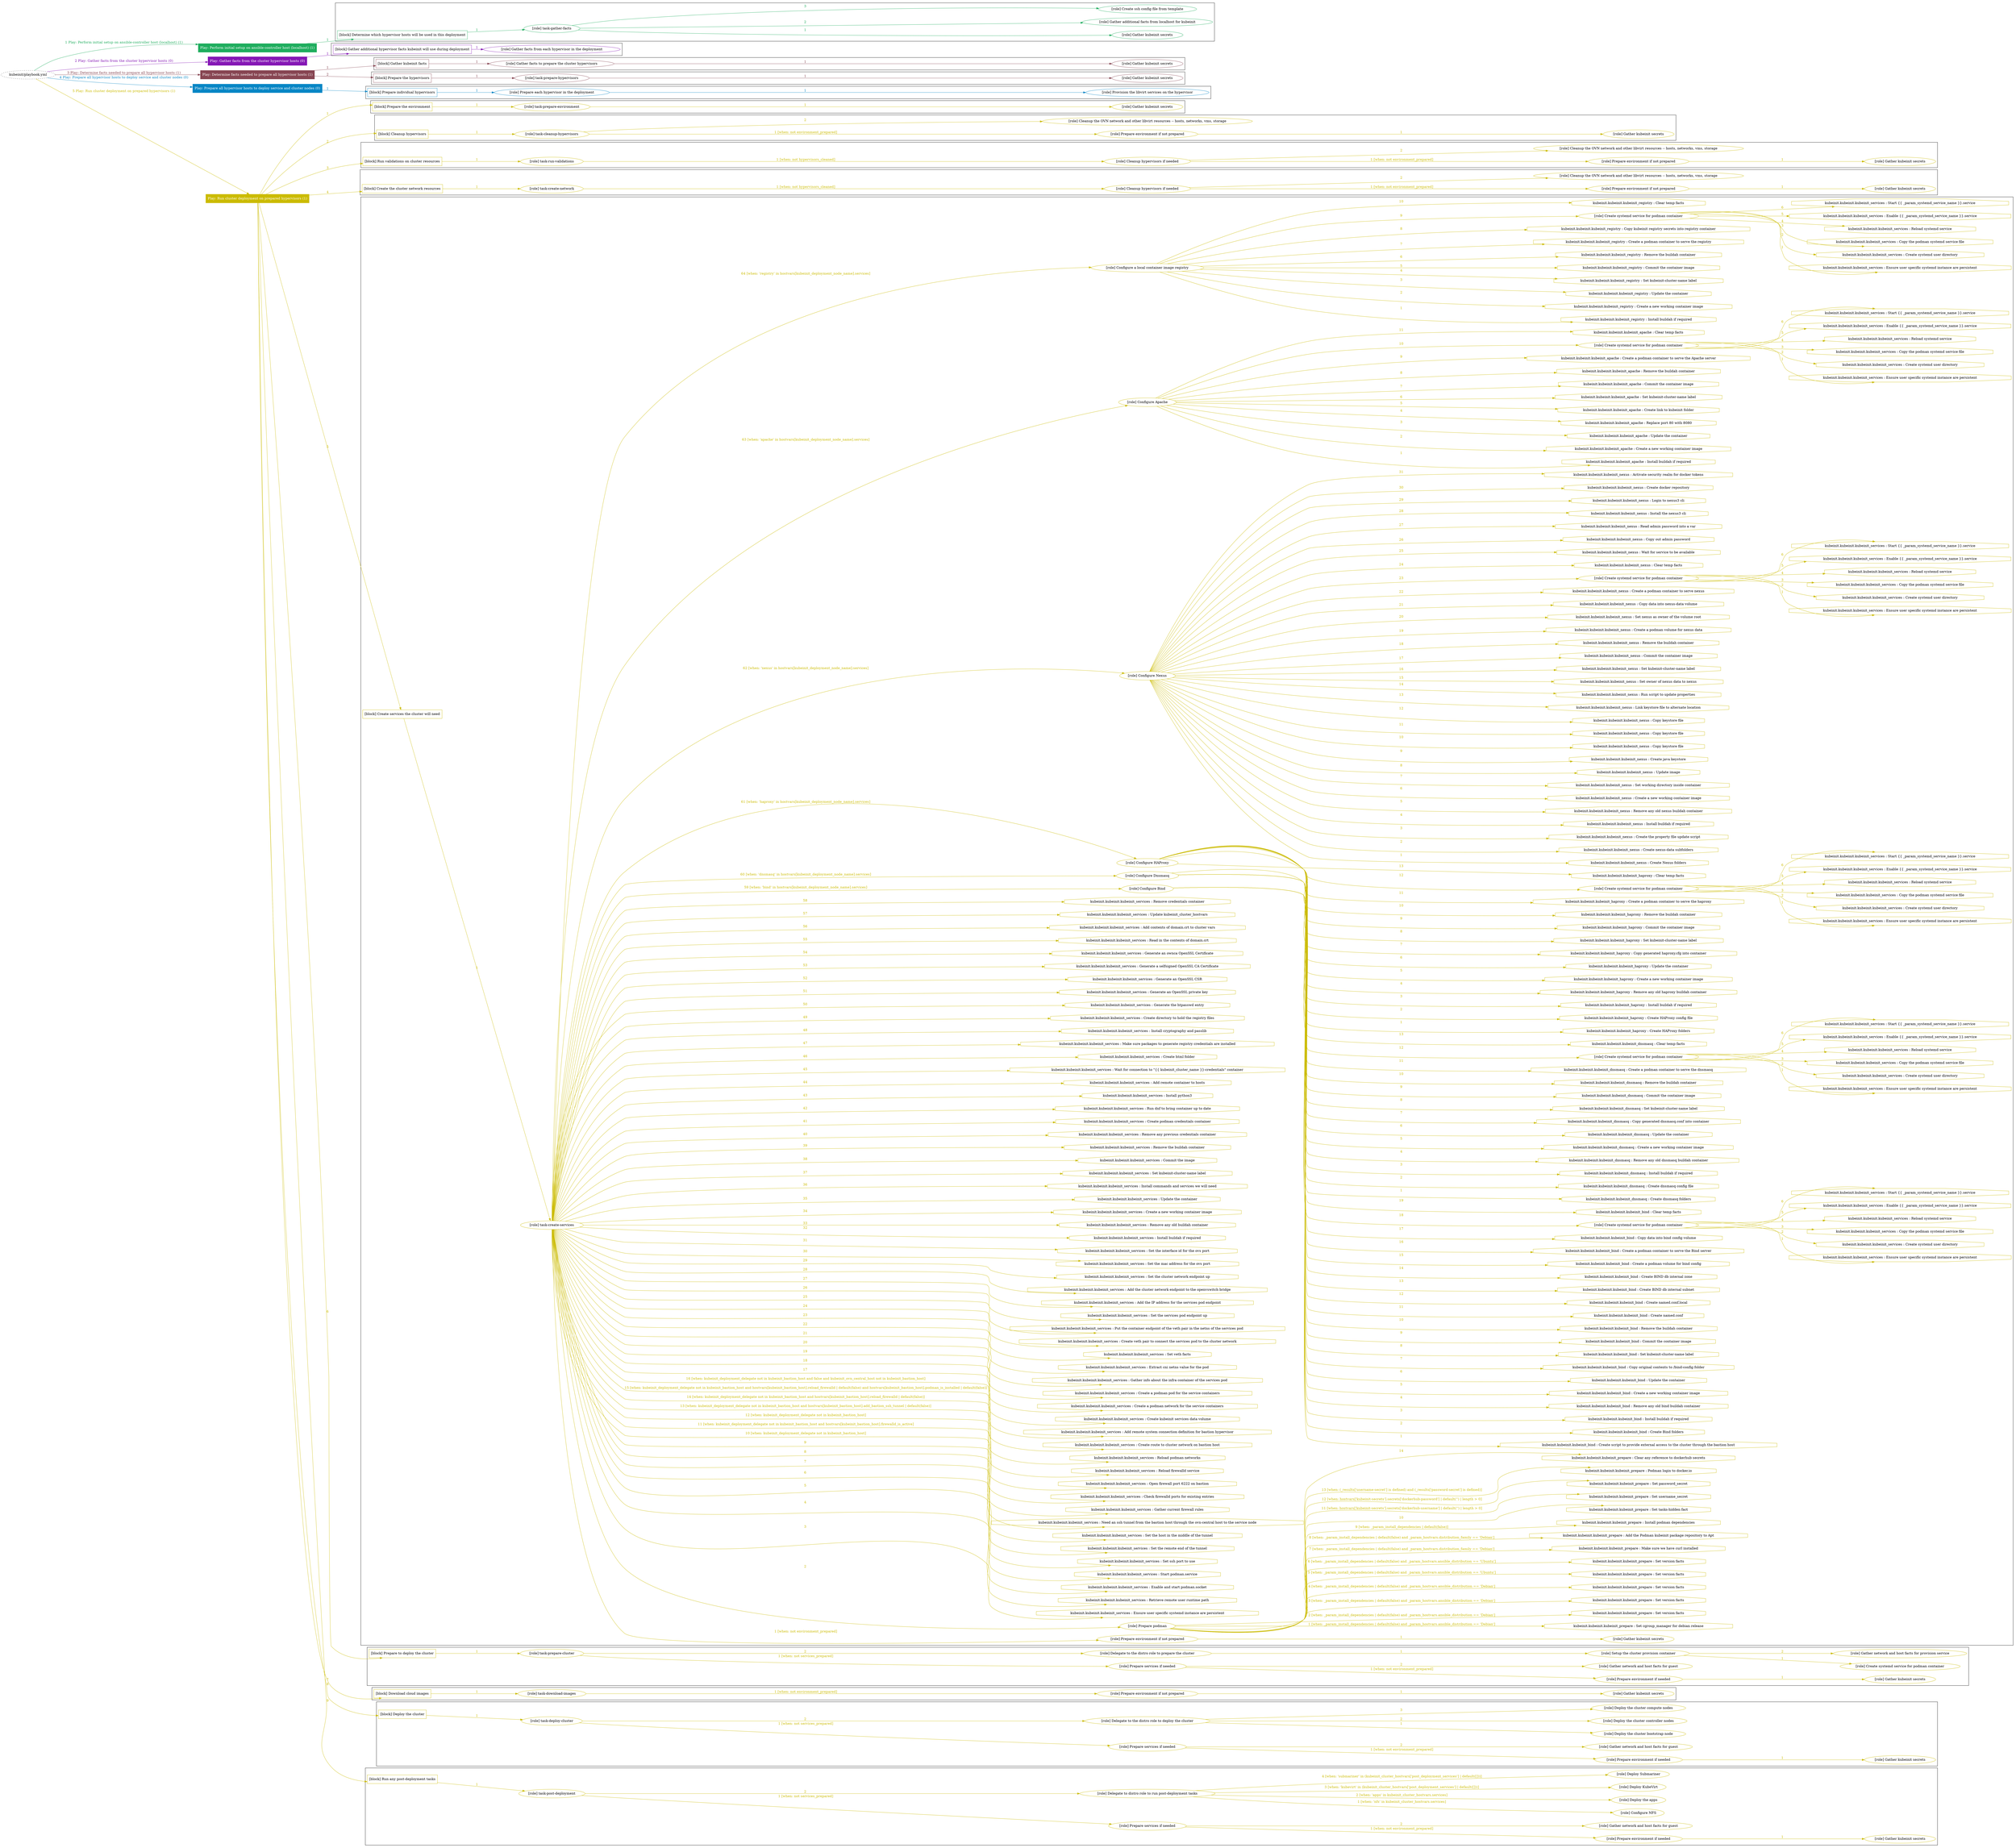 digraph {
	graph [concentrate=true ordering=in rankdir=LR ratio=fill]
	edge [esep=5 sep=10]
	"kubeinit/playbook.yml" [URL="/home/runner/work/kubeinit/kubeinit/kubeinit/playbook.yml" id=playbook_1034a7c4 style=dotted]
	"kubeinit/playbook.yml" -> play_c5c6762d [label="1 Play: Perform initial setup on ansible-controller host (localhost) (1)" color="#1fad5e" fontcolor="#1fad5e" id=edge_play_c5c6762d labeltooltip="1 Play: Perform initial setup on ansible-controller host (localhost) (1)" tooltip="1 Play: Perform initial setup on ansible-controller host (localhost) (1)"]
	subgraph "Play: Perform initial setup on ansible-controller host (localhost) (1)" {
		play_c5c6762d [label="Play: Perform initial setup on ansible-controller host (localhost) (1)" URL="/home/runner/work/kubeinit/kubeinit/kubeinit/playbook.yml" color="#1fad5e" fontcolor="#ffffff" id=play_c5c6762d shape=box style=filled tooltip=localhost]
		play_c5c6762d -> block_f7967f6a [label=1 color="#1fad5e" fontcolor="#1fad5e" id=edge_block_f7967f6a labeltooltip=1 tooltip=1]
		subgraph cluster_block_f7967f6a {
			block_f7967f6a [label="[block] Determine which hypervisor hosts will be used in this deployment" URL="/home/runner/work/kubeinit/kubeinit/kubeinit/playbook.yml" color="#1fad5e" id=block_f7967f6a labeltooltip="Determine which hypervisor hosts will be used in this deployment" shape=box tooltip="Determine which hypervisor hosts will be used in this deployment"]
			block_f7967f6a -> role_eb42e92c [label="1 " color="#1fad5e" fontcolor="#1fad5e" id=edge_role_eb42e92c labeltooltip="1 " tooltip="1 "]
			subgraph "task-gather-facts" {
				role_eb42e92c [label="[role] task-gather-facts" URL="/home/runner/work/kubeinit/kubeinit/kubeinit/playbook.yml" color="#1fad5e" id=role_eb42e92c tooltip="task-gather-facts"]
				role_eb42e92c -> role_b4dc44bd [label="1 " color="#1fad5e" fontcolor="#1fad5e" id=edge_role_b4dc44bd labeltooltip="1 " tooltip="1 "]
				subgraph "Gather kubeinit secrets" {
					role_b4dc44bd [label="[role] Gather kubeinit secrets" URL="/home/runner/.ansible/collections/ansible_collections/kubeinit/kubeinit/roles/kubeinit_prepare/tasks/build_hypervisors_group.yml" color="#1fad5e" id=role_b4dc44bd tooltip="Gather kubeinit secrets"]
				}
				role_eb42e92c -> role_51f3f698 [label="2 " color="#1fad5e" fontcolor="#1fad5e" id=edge_role_51f3f698 labeltooltip="2 " tooltip="2 "]
				subgraph "Gather additional facts from localhost for kubeinit" {
					role_51f3f698 [label="[role] Gather additional facts from localhost for kubeinit" URL="/home/runner/.ansible/collections/ansible_collections/kubeinit/kubeinit/roles/kubeinit_prepare/tasks/build_hypervisors_group.yml" color="#1fad5e" id=role_51f3f698 tooltip="Gather additional facts from localhost for kubeinit"]
				}
				role_eb42e92c -> role_d48d2558 [label="3 " color="#1fad5e" fontcolor="#1fad5e" id=edge_role_d48d2558 labeltooltip="3 " tooltip="3 "]
				subgraph "Create ssh config file from template" {
					role_d48d2558 [label="[role] Create ssh config file from template" URL="/home/runner/.ansible/collections/ansible_collections/kubeinit/kubeinit/roles/kubeinit_prepare/tasks/build_hypervisors_group.yml" color="#1fad5e" id=role_d48d2558 tooltip="Create ssh config file from template"]
				}
			}
		}
	}
	"kubeinit/playbook.yml" -> play_8f6ceff6 [label="2 Play: Gather facts from the cluster hypervisor hosts (0)" color="#8517b5" fontcolor="#8517b5" id=edge_play_8f6ceff6 labeltooltip="2 Play: Gather facts from the cluster hypervisor hosts (0)" tooltip="2 Play: Gather facts from the cluster hypervisor hosts (0)"]
	subgraph "Play: Gather facts from the cluster hypervisor hosts (0)" {
		play_8f6ceff6 [label="Play: Gather facts from the cluster hypervisor hosts (0)" URL="/home/runner/work/kubeinit/kubeinit/kubeinit/playbook.yml" color="#8517b5" fontcolor="#ffffff" id=play_8f6ceff6 shape=box style=filled tooltip="Play: Gather facts from the cluster hypervisor hosts (0)"]
		play_8f6ceff6 -> block_cb6bf01a [label=1 color="#8517b5" fontcolor="#8517b5" id=edge_block_cb6bf01a labeltooltip=1 tooltip=1]
		subgraph cluster_block_cb6bf01a {
			block_cb6bf01a [label="[block] Gather additional hypervisor facts kubeinit will use during deployment" URL="/home/runner/work/kubeinit/kubeinit/kubeinit/playbook.yml" color="#8517b5" id=block_cb6bf01a labeltooltip="Gather additional hypervisor facts kubeinit will use during deployment" shape=box tooltip="Gather additional hypervisor facts kubeinit will use during deployment"]
			block_cb6bf01a -> role_dba92da6 [label="1 " color="#8517b5" fontcolor="#8517b5" id=edge_role_dba92da6 labeltooltip="1 " tooltip="1 "]
			subgraph "Gather facts from each hypervisor in the deployment" {
				role_dba92da6 [label="[role] Gather facts from each hypervisor in the deployment" URL="/home/runner/work/kubeinit/kubeinit/kubeinit/playbook.yml" color="#8517b5" id=role_dba92da6 tooltip="Gather facts from each hypervisor in the deployment"]
			}
		}
	}
	"kubeinit/playbook.yml" -> play_d6ecaa76 [label="3 Play: Determine facts needed to prepare all hypervisor hosts (1)" color="#874552" fontcolor="#874552" id=edge_play_d6ecaa76 labeltooltip="3 Play: Determine facts needed to prepare all hypervisor hosts (1)" tooltip="3 Play: Determine facts needed to prepare all hypervisor hosts (1)"]
	subgraph "Play: Determine facts needed to prepare all hypervisor hosts (1)" {
		play_d6ecaa76 [label="Play: Determine facts needed to prepare all hypervisor hosts (1)" URL="/home/runner/work/kubeinit/kubeinit/kubeinit/playbook.yml" color="#874552" fontcolor="#ffffff" id=play_d6ecaa76 shape=box style=filled tooltip=localhost]
		play_d6ecaa76 -> block_516f678d [label=1 color="#874552" fontcolor="#874552" id=edge_block_516f678d labeltooltip=1 tooltip=1]
		subgraph cluster_block_516f678d {
			block_516f678d [label="[block] Gather kubeinit facts" URL="/home/runner/work/kubeinit/kubeinit/kubeinit/playbook.yml" color="#874552" id=block_516f678d labeltooltip="Gather kubeinit facts" shape=box tooltip="Gather kubeinit facts"]
			block_516f678d -> role_9e6694b5 [label="1 " color="#874552" fontcolor="#874552" id=edge_role_9e6694b5 labeltooltip="1 " tooltip="1 "]
			subgraph "Gather facts to prepare the cluster hypervisors" {
				role_9e6694b5 [label="[role] Gather facts to prepare the cluster hypervisors" URL="/home/runner/work/kubeinit/kubeinit/kubeinit/playbook.yml" color="#874552" id=role_9e6694b5 tooltip="Gather facts to prepare the cluster hypervisors"]
				role_9e6694b5 -> role_be8c3f9e [label="1 " color="#874552" fontcolor="#874552" id=edge_role_be8c3f9e labeltooltip="1 " tooltip="1 "]
				subgraph "Gather kubeinit secrets" {
					role_be8c3f9e [label="[role] Gather kubeinit secrets" URL="/home/runner/.ansible/collections/ansible_collections/kubeinit/kubeinit/roles/kubeinit_prepare/tasks/gather_kubeinit_facts.yml" color="#874552" id=role_be8c3f9e tooltip="Gather kubeinit secrets"]
				}
			}
		}
		play_d6ecaa76 -> block_c87ee7ba [label=2 color="#874552" fontcolor="#874552" id=edge_block_c87ee7ba labeltooltip=2 tooltip=2]
		subgraph cluster_block_c87ee7ba {
			block_c87ee7ba [label="[block] Prepare the hypervisors" URL="/home/runner/work/kubeinit/kubeinit/kubeinit/playbook.yml" color="#874552" id=block_c87ee7ba labeltooltip="Prepare the hypervisors" shape=box tooltip="Prepare the hypervisors"]
			block_c87ee7ba -> role_19f5a000 [label="1 " color="#874552" fontcolor="#874552" id=edge_role_19f5a000 labeltooltip="1 " tooltip="1 "]
			subgraph "task-prepare-hypervisors" {
				role_19f5a000 [label="[role] task-prepare-hypervisors" URL="/home/runner/work/kubeinit/kubeinit/kubeinit/playbook.yml" color="#874552" id=role_19f5a000 tooltip="task-prepare-hypervisors"]
				role_19f5a000 -> role_bc70973f [label="1 " color="#874552" fontcolor="#874552" id=edge_role_bc70973f labeltooltip="1 " tooltip="1 "]
				subgraph "Gather kubeinit secrets" {
					role_bc70973f [label="[role] Gather kubeinit secrets" URL="/home/runner/.ansible/collections/ansible_collections/kubeinit/kubeinit/roles/kubeinit_prepare/tasks/gather_kubeinit_facts.yml" color="#874552" id=role_bc70973f tooltip="Gather kubeinit secrets"]
				}
			}
		}
	}
	"kubeinit/playbook.yml" -> play_090638f5 [label="4 Play: Prepare all hypervisor hosts to deploy service and cluster nodes (0)" color="#0786c5" fontcolor="#0786c5" id=edge_play_090638f5 labeltooltip="4 Play: Prepare all hypervisor hosts to deploy service and cluster nodes (0)" tooltip="4 Play: Prepare all hypervisor hosts to deploy service and cluster nodes (0)"]
	subgraph "Play: Prepare all hypervisor hosts to deploy service and cluster nodes (0)" {
		play_090638f5 [label="Play: Prepare all hypervisor hosts to deploy service and cluster nodes (0)" URL="/home/runner/work/kubeinit/kubeinit/kubeinit/playbook.yml" color="#0786c5" fontcolor="#ffffff" id=play_090638f5 shape=box style=filled tooltip="Play: Prepare all hypervisor hosts to deploy service and cluster nodes (0)"]
		play_090638f5 -> block_0b4d9c06 [label=1 color="#0786c5" fontcolor="#0786c5" id=edge_block_0b4d9c06 labeltooltip=1 tooltip=1]
		subgraph cluster_block_0b4d9c06 {
			block_0b4d9c06 [label="[block] Prepare individual hypervisors" URL="/home/runner/work/kubeinit/kubeinit/kubeinit/playbook.yml" color="#0786c5" id=block_0b4d9c06 labeltooltip="Prepare individual hypervisors" shape=box tooltip="Prepare individual hypervisors"]
			block_0b4d9c06 -> role_59fd6610 [label="1 " color="#0786c5" fontcolor="#0786c5" id=edge_role_59fd6610 labeltooltip="1 " tooltip="1 "]
			subgraph "Prepare each hypervisor in the deployment" {
				role_59fd6610 [label="[role] Prepare each hypervisor in the deployment" URL="/home/runner/work/kubeinit/kubeinit/kubeinit/playbook.yml" color="#0786c5" id=role_59fd6610 tooltip="Prepare each hypervisor in the deployment"]
				role_59fd6610 -> role_232355ca [label="1 " color="#0786c5" fontcolor="#0786c5" id=edge_role_232355ca labeltooltip="1 " tooltip="1 "]
				subgraph "Provision the libvirt services on the hypervisor" {
					role_232355ca [label="[role] Provision the libvirt services on the hypervisor" URL="/home/runner/.ansible/collections/ansible_collections/kubeinit/kubeinit/roles/kubeinit_prepare/tasks/prepare_hypervisor.yml" color="#0786c5" id=role_232355ca tooltip="Provision the libvirt services on the hypervisor"]
				}
			}
		}
	}
	"kubeinit/playbook.yml" -> play_d501f849 [label="5 Play: Run cluster deployment on prepared hypervisors (1)" color="#cbbb01" fontcolor="#cbbb01" id=edge_play_d501f849 labeltooltip="5 Play: Run cluster deployment on prepared hypervisors (1)" tooltip="5 Play: Run cluster deployment on prepared hypervisors (1)"]
	subgraph "Play: Run cluster deployment on prepared hypervisors (1)" {
		play_d501f849 [label="Play: Run cluster deployment on prepared hypervisors (1)" URL="/home/runner/work/kubeinit/kubeinit/kubeinit/playbook.yml" color="#cbbb01" fontcolor="#ffffff" id=play_d501f849 shape=box style=filled tooltip=localhost]
		play_d501f849 -> block_825f0d80 [label=1 color="#cbbb01" fontcolor="#cbbb01" id=edge_block_825f0d80 labeltooltip=1 tooltip=1]
		subgraph cluster_block_825f0d80 {
			block_825f0d80 [label="[block] Prepare the environment" URL="/home/runner/work/kubeinit/kubeinit/kubeinit/playbook.yml" color="#cbbb01" id=block_825f0d80 labeltooltip="Prepare the environment" shape=box tooltip="Prepare the environment"]
			block_825f0d80 -> role_be11c2fe [label="1 " color="#cbbb01" fontcolor="#cbbb01" id=edge_role_be11c2fe labeltooltip="1 " tooltip="1 "]
			subgraph "task-prepare-environment" {
				role_be11c2fe [label="[role] task-prepare-environment" URL="/home/runner/work/kubeinit/kubeinit/kubeinit/playbook.yml" color="#cbbb01" id=role_be11c2fe tooltip="task-prepare-environment"]
				role_be11c2fe -> role_9fdd37f0 [label="1 " color="#cbbb01" fontcolor="#cbbb01" id=edge_role_9fdd37f0 labeltooltip="1 " tooltip="1 "]
				subgraph "Gather kubeinit secrets" {
					role_9fdd37f0 [label="[role] Gather kubeinit secrets" URL="/home/runner/.ansible/collections/ansible_collections/kubeinit/kubeinit/roles/kubeinit_prepare/tasks/gather_kubeinit_facts.yml" color="#cbbb01" id=role_9fdd37f0 tooltip="Gather kubeinit secrets"]
				}
			}
		}
		play_d501f849 -> block_26efb7f8 [label=2 color="#cbbb01" fontcolor="#cbbb01" id=edge_block_26efb7f8 labeltooltip=2 tooltip=2]
		subgraph cluster_block_26efb7f8 {
			block_26efb7f8 [label="[block] Cleanup hypervisors" URL="/home/runner/work/kubeinit/kubeinit/kubeinit/playbook.yml" color="#cbbb01" id=block_26efb7f8 labeltooltip="Cleanup hypervisors" shape=box tooltip="Cleanup hypervisors"]
			block_26efb7f8 -> role_6dd824ec [label="1 " color="#cbbb01" fontcolor="#cbbb01" id=edge_role_6dd824ec labeltooltip="1 " tooltip="1 "]
			subgraph "task-cleanup-hypervisors" {
				role_6dd824ec [label="[role] task-cleanup-hypervisors" URL="/home/runner/work/kubeinit/kubeinit/kubeinit/playbook.yml" color="#cbbb01" id=role_6dd824ec tooltip="task-cleanup-hypervisors"]
				role_6dd824ec -> role_83f0ad04 [label="1 [when: not environment_prepared]" color="#cbbb01" fontcolor="#cbbb01" id=edge_role_83f0ad04 labeltooltip="1 [when: not environment_prepared]" tooltip="1 [when: not environment_prepared]"]
				subgraph "Prepare environment if not prepared" {
					role_83f0ad04 [label="[role] Prepare environment if not prepared" URL="/home/runner/.ansible/collections/ansible_collections/kubeinit/kubeinit/roles/kubeinit_prepare/tasks/cleanup_hypervisors.yml" color="#cbbb01" id=role_83f0ad04 tooltip="Prepare environment if not prepared"]
					role_83f0ad04 -> role_e1f6968f [label="1 " color="#cbbb01" fontcolor="#cbbb01" id=edge_role_e1f6968f labeltooltip="1 " tooltip="1 "]
					subgraph "Gather kubeinit secrets" {
						role_e1f6968f [label="[role] Gather kubeinit secrets" URL="/home/runner/.ansible/collections/ansible_collections/kubeinit/kubeinit/roles/kubeinit_prepare/tasks/gather_kubeinit_facts.yml" color="#cbbb01" id=role_e1f6968f tooltip="Gather kubeinit secrets"]
					}
				}
				role_6dd824ec -> role_2154c1c8 [label="2 " color="#cbbb01" fontcolor="#cbbb01" id=edge_role_2154c1c8 labeltooltip="2 " tooltip="2 "]
				subgraph "Cleanup the OVN network and other libvirt resources -- hosts, networks, vms, storage" {
					role_2154c1c8 [label="[role] Cleanup the OVN network and other libvirt resources -- hosts, networks, vms, storage" URL="/home/runner/.ansible/collections/ansible_collections/kubeinit/kubeinit/roles/kubeinit_prepare/tasks/cleanup_hypervisors.yml" color="#cbbb01" id=role_2154c1c8 tooltip="Cleanup the OVN network and other libvirt resources -- hosts, networks, vms, storage"]
				}
			}
		}
		play_d501f849 -> block_d81cb113 [label=3 color="#cbbb01" fontcolor="#cbbb01" id=edge_block_d81cb113 labeltooltip=3 tooltip=3]
		subgraph cluster_block_d81cb113 {
			block_d81cb113 [label="[block] Run validations on cluster resources" URL="/home/runner/work/kubeinit/kubeinit/kubeinit/playbook.yml" color="#cbbb01" id=block_d81cb113 labeltooltip="Run validations on cluster resources" shape=box tooltip="Run validations on cluster resources"]
			block_d81cb113 -> role_fa373647 [label="1 " color="#cbbb01" fontcolor="#cbbb01" id=edge_role_fa373647 labeltooltip="1 " tooltip="1 "]
			subgraph "task-run-validations" {
				role_fa373647 [label="[role] task-run-validations" URL="/home/runner/work/kubeinit/kubeinit/kubeinit/playbook.yml" color="#cbbb01" id=role_fa373647 tooltip="task-run-validations"]
				role_fa373647 -> role_68f4c75a [label="1 [when: not hypervisors_cleaned]" color="#cbbb01" fontcolor="#cbbb01" id=edge_role_68f4c75a labeltooltip="1 [when: not hypervisors_cleaned]" tooltip="1 [when: not hypervisors_cleaned]"]
				subgraph "Cleanup hypervisors if needed" {
					role_68f4c75a [label="[role] Cleanup hypervisors if needed" URL="/home/runner/.ansible/collections/ansible_collections/kubeinit/kubeinit/roles/kubeinit_validations/tasks/main.yml" color="#cbbb01" id=role_68f4c75a tooltip="Cleanup hypervisors if needed"]
					role_68f4c75a -> role_6f189a17 [label="1 [when: not environment_prepared]" color="#cbbb01" fontcolor="#cbbb01" id=edge_role_6f189a17 labeltooltip="1 [when: not environment_prepared]" tooltip="1 [when: not environment_prepared]"]
					subgraph "Prepare environment if not prepared" {
						role_6f189a17 [label="[role] Prepare environment if not prepared" URL="/home/runner/.ansible/collections/ansible_collections/kubeinit/kubeinit/roles/kubeinit_prepare/tasks/cleanup_hypervisors.yml" color="#cbbb01" id=role_6f189a17 tooltip="Prepare environment if not prepared"]
						role_6f189a17 -> role_b6b8caf0 [label="1 " color="#cbbb01" fontcolor="#cbbb01" id=edge_role_b6b8caf0 labeltooltip="1 " tooltip="1 "]
						subgraph "Gather kubeinit secrets" {
							role_b6b8caf0 [label="[role] Gather kubeinit secrets" URL="/home/runner/.ansible/collections/ansible_collections/kubeinit/kubeinit/roles/kubeinit_prepare/tasks/gather_kubeinit_facts.yml" color="#cbbb01" id=role_b6b8caf0 tooltip="Gather kubeinit secrets"]
						}
					}
					role_68f4c75a -> role_2341edb7 [label="2 " color="#cbbb01" fontcolor="#cbbb01" id=edge_role_2341edb7 labeltooltip="2 " tooltip="2 "]
					subgraph "Cleanup the OVN network and other libvirt resources -- hosts, networks, vms, storage" {
						role_2341edb7 [label="[role] Cleanup the OVN network and other libvirt resources -- hosts, networks, vms, storage" URL="/home/runner/.ansible/collections/ansible_collections/kubeinit/kubeinit/roles/kubeinit_prepare/tasks/cleanup_hypervisors.yml" color="#cbbb01" id=role_2341edb7 tooltip="Cleanup the OVN network and other libvirt resources -- hosts, networks, vms, storage"]
					}
				}
			}
		}
		play_d501f849 -> block_6a26b708 [label=4 color="#cbbb01" fontcolor="#cbbb01" id=edge_block_6a26b708 labeltooltip=4 tooltip=4]
		subgraph cluster_block_6a26b708 {
			block_6a26b708 [label="[block] Create the cluster network resources" URL="/home/runner/work/kubeinit/kubeinit/kubeinit/playbook.yml" color="#cbbb01" id=block_6a26b708 labeltooltip="Create the cluster network resources" shape=box tooltip="Create the cluster network resources"]
			block_6a26b708 -> role_88cb6d1f [label="1 " color="#cbbb01" fontcolor="#cbbb01" id=edge_role_88cb6d1f labeltooltip="1 " tooltip="1 "]
			subgraph "task-create-network" {
				role_88cb6d1f [label="[role] task-create-network" URL="/home/runner/work/kubeinit/kubeinit/kubeinit/playbook.yml" color="#cbbb01" id=role_88cb6d1f tooltip="task-create-network"]
				role_88cb6d1f -> role_79ab4065 [label="1 [when: not hypervisors_cleaned]" color="#cbbb01" fontcolor="#cbbb01" id=edge_role_79ab4065 labeltooltip="1 [when: not hypervisors_cleaned]" tooltip="1 [when: not hypervisors_cleaned]"]
				subgraph "Cleanup hypervisors if needed" {
					role_79ab4065 [label="[role] Cleanup hypervisors if needed" URL="/home/runner/.ansible/collections/ansible_collections/kubeinit/kubeinit/roles/kubeinit_libvirt/tasks/create_network.yml" color="#cbbb01" id=role_79ab4065 tooltip="Cleanup hypervisors if needed"]
					role_79ab4065 -> role_f0c09f31 [label="1 [when: not environment_prepared]" color="#cbbb01" fontcolor="#cbbb01" id=edge_role_f0c09f31 labeltooltip="1 [when: not environment_prepared]" tooltip="1 [when: not environment_prepared]"]
					subgraph "Prepare environment if not prepared" {
						role_f0c09f31 [label="[role] Prepare environment if not prepared" URL="/home/runner/.ansible/collections/ansible_collections/kubeinit/kubeinit/roles/kubeinit_prepare/tasks/cleanup_hypervisors.yml" color="#cbbb01" id=role_f0c09f31 tooltip="Prepare environment if not prepared"]
						role_f0c09f31 -> role_9975e754 [label="1 " color="#cbbb01" fontcolor="#cbbb01" id=edge_role_9975e754 labeltooltip="1 " tooltip="1 "]
						subgraph "Gather kubeinit secrets" {
							role_9975e754 [label="[role] Gather kubeinit secrets" URL="/home/runner/.ansible/collections/ansible_collections/kubeinit/kubeinit/roles/kubeinit_prepare/tasks/gather_kubeinit_facts.yml" color="#cbbb01" id=role_9975e754 tooltip="Gather kubeinit secrets"]
						}
					}
					role_79ab4065 -> role_30311036 [label="2 " color="#cbbb01" fontcolor="#cbbb01" id=edge_role_30311036 labeltooltip="2 " tooltip="2 "]
					subgraph "Cleanup the OVN network and other libvirt resources -- hosts, networks, vms, storage" {
						role_30311036 [label="[role] Cleanup the OVN network and other libvirt resources -- hosts, networks, vms, storage" URL="/home/runner/.ansible/collections/ansible_collections/kubeinit/kubeinit/roles/kubeinit_prepare/tasks/cleanup_hypervisors.yml" color="#cbbb01" id=role_30311036 tooltip="Cleanup the OVN network and other libvirt resources -- hosts, networks, vms, storage"]
					}
				}
			}
		}
		play_d501f849 -> block_1af0d3ad [label=5 color="#cbbb01" fontcolor="#cbbb01" id=edge_block_1af0d3ad labeltooltip=5 tooltip=5]
		subgraph cluster_block_1af0d3ad {
			block_1af0d3ad [label="[block] Create services the cluster will need" URL="/home/runner/work/kubeinit/kubeinit/kubeinit/playbook.yml" color="#cbbb01" id=block_1af0d3ad labeltooltip="Create services the cluster will need" shape=box tooltip="Create services the cluster will need"]
			block_1af0d3ad -> role_7aa3355e [label="1 " color="#cbbb01" fontcolor="#cbbb01" id=edge_role_7aa3355e labeltooltip="1 " tooltip="1 "]
			subgraph "task-create-services" {
				role_7aa3355e [label="[role] task-create-services" URL="/home/runner/work/kubeinit/kubeinit/kubeinit/playbook.yml" color="#cbbb01" id=role_7aa3355e tooltip="task-create-services"]
				role_7aa3355e -> role_f5e6cf1c [label="1 [when: not environment_prepared]" color="#cbbb01" fontcolor="#cbbb01" id=edge_role_f5e6cf1c labeltooltip="1 [when: not environment_prepared]" tooltip="1 [when: not environment_prepared]"]
				subgraph "Prepare environment if not prepared" {
					role_f5e6cf1c [label="[role] Prepare environment if not prepared" URL="/home/runner/.ansible/collections/ansible_collections/kubeinit/kubeinit/roles/kubeinit_services/tasks/main.yml" color="#cbbb01" id=role_f5e6cf1c tooltip="Prepare environment if not prepared"]
					role_f5e6cf1c -> role_7a5890ab [label="1 " color="#cbbb01" fontcolor="#cbbb01" id=edge_role_7a5890ab labeltooltip="1 " tooltip="1 "]
					subgraph "Gather kubeinit secrets" {
						role_7a5890ab [label="[role] Gather kubeinit secrets" URL="/home/runner/.ansible/collections/ansible_collections/kubeinit/kubeinit/roles/kubeinit_prepare/tasks/gather_kubeinit_facts.yml" color="#cbbb01" id=role_7a5890ab tooltip="Gather kubeinit secrets"]
					}
				}
				role_7aa3355e -> role_9bd8a737 [label="2 " color="#cbbb01" fontcolor="#cbbb01" id=edge_role_9bd8a737 labeltooltip="2 " tooltip="2 "]
				subgraph "Prepare podman" {
					role_9bd8a737 [label="[role] Prepare podman" URL="/home/runner/.ansible/collections/ansible_collections/kubeinit/kubeinit/roles/kubeinit_services/tasks/00_create_service_pod.yml" color="#cbbb01" id=role_9bd8a737 tooltip="Prepare podman"]
					task_5a5db606 [label="kubeinit.kubeinit.kubeinit_prepare : Set cgroup_manager for debian release" URL="/home/runner/.ansible/collections/ansible_collections/kubeinit/kubeinit/roles/kubeinit_prepare/tasks/prepare_podman.yml" color="#cbbb01" id=task_5a5db606 shape=octagon tooltip="kubeinit.kubeinit.kubeinit_prepare : Set cgroup_manager for debian release"]
					role_9bd8a737 -> task_5a5db606 [label="1 [when: _param_install_dependencies | default(false) and _param_hostvars.ansible_distribution == 'Debian']" color="#cbbb01" fontcolor="#cbbb01" id=edge_task_5a5db606 labeltooltip="1 [when: _param_install_dependencies | default(false) and _param_hostvars.ansible_distribution == 'Debian']" tooltip="1 [when: _param_install_dependencies | default(false) and _param_hostvars.ansible_distribution == 'Debian']"]
					task_010f0055 [label="kubeinit.kubeinit.kubeinit_prepare : Set version facts" URL="/home/runner/.ansible/collections/ansible_collections/kubeinit/kubeinit/roles/kubeinit_prepare/tasks/prepare_podman.yml" color="#cbbb01" id=task_010f0055 shape=octagon tooltip="kubeinit.kubeinit.kubeinit_prepare : Set version facts"]
					role_9bd8a737 -> task_010f0055 [label="2 [when: _param_install_dependencies | default(false) and _param_hostvars.ansible_distribution == 'Debian']" color="#cbbb01" fontcolor="#cbbb01" id=edge_task_010f0055 labeltooltip="2 [when: _param_install_dependencies | default(false) and _param_hostvars.ansible_distribution == 'Debian']" tooltip="2 [when: _param_install_dependencies | default(false) and _param_hostvars.ansible_distribution == 'Debian']"]
					task_6cfb9af8 [label="kubeinit.kubeinit.kubeinit_prepare : Set version facts" URL="/home/runner/.ansible/collections/ansible_collections/kubeinit/kubeinit/roles/kubeinit_prepare/tasks/prepare_podman.yml" color="#cbbb01" id=task_6cfb9af8 shape=octagon tooltip="kubeinit.kubeinit.kubeinit_prepare : Set version facts"]
					role_9bd8a737 -> task_6cfb9af8 [label="3 [when: _param_install_dependencies | default(false) and _param_hostvars.ansible_distribution == 'Debian']" color="#cbbb01" fontcolor="#cbbb01" id=edge_task_6cfb9af8 labeltooltip="3 [when: _param_install_dependencies | default(false) and _param_hostvars.ansible_distribution == 'Debian']" tooltip="3 [when: _param_install_dependencies | default(false) and _param_hostvars.ansible_distribution == 'Debian']"]
					task_1bfbb157 [label="kubeinit.kubeinit.kubeinit_prepare : Set version facts" URL="/home/runner/.ansible/collections/ansible_collections/kubeinit/kubeinit/roles/kubeinit_prepare/tasks/prepare_podman.yml" color="#cbbb01" id=task_1bfbb157 shape=octagon tooltip="kubeinit.kubeinit.kubeinit_prepare : Set version facts"]
					role_9bd8a737 -> task_1bfbb157 [label="4 [when: _param_install_dependencies | default(false) and _param_hostvars.ansible_distribution == 'Debian']" color="#cbbb01" fontcolor="#cbbb01" id=edge_task_1bfbb157 labeltooltip="4 [when: _param_install_dependencies | default(false) and _param_hostvars.ansible_distribution == 'Debian']" tooltip="4 [when: _param_install_dependencies | default(false) and _param_hostvars.ansible_distribution == 'Debian']"]
					task_e1b7b07c [label="kubeinit.kubeinit.kubeinit_prepare : Set version facts" URL="/home/runner/.ansible/collections/ansible_collections/kubeinit/kubeinit/roles/kubeinit_prepare/tasks/prepare_podman.yml" color="#cbbb01" id=task_e1b7b07c shape=octagon tooltip="kubeinit.kubeinit.kubeinit_prepare : Set version facts"]
					role_9bd8a737 -> task_e1b7b07c [label="5 [when: _param_install_dependencies | default(false) and _param_hostvars.ansible_distribution == 'Ubuntu']" color="#cbbb01" fontcolor="#cbbb01" id=edge_task_e1b7b07c labeltooltip="5 [when: _param_install_dependencies | default(false) and _param_hostvars.ansible_distribution == 'Ubuntu']" tooltip="5 [when: _param_install_dependencies | default(false) and _param_hostvars.ansible_distribution == 'Ubuntu']"]
					task_c0edc38e [label="kubeinit.kubeinit.kubeinit_prepare : Set version facts" URL="/home/runner/.ansible/collections/ansible_collections/kubeinit/kubeinit/roles/kubeinit_prepare/tasks/prepare_podman.yml" color="#cbbb01" id=task_c0edc38e shape=octagon tooltip="kubeinit.kubeinit.kubeinit_prepare : Set version facts"]
					role_9bd8a737 -> task_c0edc38e [label="6 [when: _param_install_dependencies | default(false) and _param_hostvars.ansible_distribution == 'Ubuntu']" color="#cbbb01" fontcolor="#cbbb01" id=edge_task_c0edc38e labeltooltip="6 [when: _param_install_dependencies | default(false) and _param_hostvars.ansible_distribution == 'Ubuntu']" tooltip="6 [when: _param_install_dependencies | default(false) and _param_hostvars.ansible_distribution == 'Ubuntu']"]
					task_e70ea811 [label="kubeinit.kubeinit.kubeinit_prepare : Make sure we have curl installed" URL="/home/runner/.ansible/collections/ansible_collections/kubeinit/kubeinit/roles/kubeinit_prepare/tasks/prepare_podman.yml" color="#cbbb01" id=task_e70ea811 shape=octagon tooltip="kubeinit.kubeinit.kubeinit_prepare : Make sure we have curl installed"]
					role_9bd8a737 -> task_e70ea811 [label="7 [when: _param_install_dependencies | default(false) and _param_hostvars.distribution_family == 'Debian']" color="#cbbb01" fontcolor="#cbbb01" id=edge_task_e70ea811 labeltooltip="7 [when: _param_install_dependencies | default(false) and _param_hostvars.distribution_family == 'Debian']" tooltip="7 [when: _param_install_dependencies | default(false) and _param_hostvars.distribution_family == 'Debian']"]
					task_7dc95c3d [label="kubeinit.kubeinit.kubeinit_prepare : Add the Podman kubeinit package repository to Apt" URL="/home/runner/.ansible/collections/ansible_collections/kubeinit/kubeinit/roles/kubeinit_prepare/tasks/prepare_podman.yml" color="#cbbb01" id=task_7dc95c3d shape=octagon tooltip="kubeinit.kubeinit.kubeinit_prepare : Add the Podman kubeinit package repository to Apt"]
					role_9bd8a737 -> task_7dc95c3d [label="8 [when: _param_install_dependencies | default(false) and _param_hostvars.distribution_family == 'Debian']" color="#cbbb01" fontcolor="#cbbb01" id=edge_task_7dc95c3d labeltooltip="8 [when: _param_install_dependencies | default(false) and _param_hostvars.distribution_family == 'Debian']" tooltip="8 [when: _param_install_dependencies | default(false) and _param_hostvars.distribution_family == 'Debian']"]
					task_bd7ee4b3 [label="kubeinit.kubeinit.kubeinit_prepare : Install podman dependencies" URL="/home/runner/.ansible/collections/ansible_collections/kubeinit/kubeinit/roles/kubeinit_prepare/tasks/prepare_podman.yml" color="#cbbb01" id=task_bd7ee4b3 shape=octagon tooltip="kubeinit.kubeinit.kubeinit_prepare : Install podman dependencies"]
					role_9bd8a737 -> task_bd7ee4b3 [label="9 [when: _param_install_dependencies | default(false)]" color="#cbbb01" fontcolor="#cbbb01" id=edge_task_bd7ee4b3 labeltooltip="9 [when: _param_install_dependencies | default(false)]" tooltip="9 [when: _param_install_dependencies | default(false)]"]
					task_dcdfc5ea [label="kubeinit.kubeinit.kubeinit_prepare : Set tasks-hidden fact" URL="/home/runner/.ansible/collections/ansible_collections/kubeinit/kubeinit/roles/kubeinit_prepare/tasks/prepare_podman.yml" color="#cbbb01" id=task_dcdfc5ea shape=octagon tooltip="kubeinit.kubeinit.kubeinit_prepare : Set tasks-hidden fact"]
					role_9bd8a737 -> task_dcdfc5ea [label="10 " color="#cbbb01" fontcolor="#cbbb01" id=edge_task_dcdfc5ea labeltooltip="10 " tooltip="10 "]
					task_44269c23 [label="kubeinit.kubeinit.kubeinit_prepare : Set username_secret" URL="/home/runner/.ansible/collections/ansible_collections/kubeinit/kubeinit/roles/kubeinit_prepare/tasks/prepare_podman.yml" color="#cbbb01" id=task_44269c23 shape=octagon tooltip="kubeinit.kubeinit.kubeinit_prepare : Set username_secret"]
					role_9bd8a737 -> task_44269c23 [label="11 [when: hostvars['kubeinit-secrets'].secrets['dockerhub-username'] | default('') | length > 0]" color="#cbbb01" fontcolor="#cbbb01" id=edge_task_44269c23 labeltooltip="11 [when: hostvars['kubeinit-secrets'].secrets['dockerhub-username'] | default('') | length > 0]" tooltip="11 [when: hostvars['kubeinit-secrets'].secrets['dockerhub-username'] | default('') | length > 0]"]
					task_e3e1157a [label="kubeinit.kubeinit.kubeinit_prepare : Set password_secret" URL="/home/runner/.ansible/collections/ansible_collections/kubeinit/kubeinit/roles/kubeinit_prepare/tasks/prepare_podman.yml" color="#cbbb01" id=task_e3e1157a shape=octagon tooltip="kubeinit.kubeinit.kubeinit_prepare : Set password_secret"]
					role_9bd8a737 -> task_e3e1157a [label="12 [when: hostvars['kubeinit-secrets'].secrets['dockerhub-password'] | default('') | length > 0]" color="#cbbb01" fontcolor="#cbbb01" id=edge_task_e3e1157a labeltooltip="12 [when: hostvars['kubeinit-secrets'].secrets['dockerhub-password'] | default('') | length > 0]" tooltip="12 [when: hostvars['kubeinit-secrets'].secrets['dockerhub-password'] | default('') | length > 0]"]
					task_126e85a9 [label="kubeinit.kubeinit.kubeinit_prepare : Podman login to docker.io" URL="/home/runner/.ansible/collections/ansible_collections/kubeinit/kubeinit/roles/kubeinit_prepare/tasks/prepare_podman.yml" color="#cbbb01" id=task_126e85a9 shape=octagon tooltip="kubeinit.kubeinit.kubeinit_prepare : Podman login to docker.io"]
					role_9bd8a737 -> task_126e85a9 [label="13 [when: (_results['username-secret'] is defined) and (_results['password-secret'] is defined)]" color="#cbbb01" fontcolor="#cbbb01" id=edge_task_126e85a9 labeltooltip="13 [when: (_results['username-secret'] is defined) and (_results['password-secret'] is defined)]" tooltip="13 [when: (_results['username-secret'] is defined) and (_results['password-secret'] is defined)]"]
					task_81b478db [label="kubeinit.kubeinit.kubeinit_prepare : Clear any reference to dockerhub secrets" URL="/home/runner/.ansible/collections/ansible_collections/kubeinit/kubeinit/roles/kubeinit_prepare/tasks/prepare_podman.yml" color="#cbbb01" id=task_81b478db shape=octagon tooltip="kubeinit.kubeinit.kubeinit_prepare : Clear any reference to dockerhub secrets"]
					role_9bd8a737 -> task_81b478db [label="14 " color="#cbbb01" fontcolor="#cbbb01" id=edge_task_81b478db labeltooltip="14 " tooltip="14 "]
				}
				task_e1959cd5 [label="kubeinit.kubeinit.kubeinit_services : Ensure user specific systemd instance are persistent" URL="/home/runner/.ansible/collections/ansible_collections/kubeinit/kubeinit/roles/kubeinit_services/tasks/00_create_service_pod.yml" color="#cbbb01" id=task_e1959cd5 shape=octagon tooltip="kubeinit.kubeinit.kubeinit_services : Ensure user specific systemd instance are persistent"]
				role_7aa3355e -> task_e1959cd5 [label="3 " color="#cbbb01" fontcolor="#cbbb01" id=edge_task_e1959cd5 labeltooltip="3 " tooltip="3 "]
				task_6c7d8d3a [label="kubeinit.kubeinit.kubeinit_services : Retrieve remote user runtime path" URL="/home/runner/.ansible/collections/ansible_collections/kubeinit/kubeinit/roles/kubeinit_services/tasks/00_create_service_pod.yml" color="#cbbb01" id=task_6c7d8d3a shape=octagon tooltip="kubeinit.kubeinit.kubeinit_services : Retrieve remote user runtime path"]
				role_7aa3355e -> task_6c7d8d3a [label="4 " color="#cbbb01" fontcolor="#cbbb01" id=edge_task_6c7d8d3a labeltooltip="4 " tooltip="4 "]
				task_5e60f1b4 [label="kubeinit.kubeinit.kubeinit_services : Enable and start podman.socket" URL="/home/runner/.ansible/collections/ansible_collections/kubeinit/kubeinit/roles/kubeinit_services/tasks/00_create_service_pod.yml" color="#cbbb01" id=task_5e60f1b4 shape=octagon tooltip="kubeinit.kubeinit.kubeinit_services : Enable and start podman.socket"]
				role_7aa3355e -> task_5e60f1b4 [label="5 " color="#cbbb01" fontcolor="#cbbb01" id=edge_task_5e60f1b4 labeltooltip="5 " tooltip="5 "]
				task_6d587e7d [label="kubeinit.kubeinit.kubeinit_services : Start podman.service" URL="/home/runner/.ansible/collections/ansible_collections/kubeinit/kubeinit/roles/kubeinit_services/tasks/00_create_service_pod.yml" color="#cbbb01" id=task_6d587e7d shape=octagon tooltip="kubeinit.kubeinit.kubeinit_services : Start podman.service"]
				role_7aa3355e -> task_6d587e7d [label="6 " color="#cbbb01" fontcolor="#cbbb01" id=edge_task_6d587e7d labeltooltip="6 " tooltip="6 "]
				task_76d1e5cc [label="kubeinit.kubeinit.kubeinit_services : Set ssh port to use" URL="/home/runner/.ansible/collections/ansible_collections/kubeinit/kubeinit/roles/kubeinit_services/tasks/00_create_service_pod.yml" color="#cbbb01" id=task_76d1e5cc shape=octagon tooltip="kubeinit.kubeinit.kubeinit_services : Set ssh port to use"]
				role_7aa3355e -> task_76d1e5cc [label="7 " color="#cbbb01" fontcolor="#cbbb01" id=edge_task_76d1e5cc labeltooltip="7 " tooltip="7 "]
				task_33f87aa1 [label="kubeinit.kubeinit.kubeinit_services : Set the remote end of the tunnel" URL="/home/runner/.ansible/collections/ansible_collections/kubeinit/kubeinit/roles/kubeinit_services/tasks/00_create_service_pod.yml" color="#cbbb01" id=task_33f87aa1 shape=octagon tooltip="kubeinit.kubeinit.kubeinit_services : Set the remote end of the tunnel"]
				role_7aa3355e -> task_33f87aa1 [label="8 " color="#cbbb01" fontcolor="#cbbb01" id=edge_task_33f87aa1 labeltooltip="8 " tooltip="8 "]
				task_e0846e75 [label="kubeinit.kubeinit.kubeinit_services : Set the host in the middle of the tunnel" URL="/home/runner/.ansible/collections/ansible_collections/kubeinit/kubeinit/roles/kubeinit_services/tasks/00_create_service_pod.yml" color="#cbbb01" id=task_e0846e75 shape=octagon tooltip="kubeinit.kubeinit.kubeinit_services : Set the host in the middle of the tunnel"]
				role_7aa3355e -> task_e0846e75 [label="9 " color="#cbbb01" fontcolor="#cbbb01" id=edge_task_e0846e75 labeltooltip="9 " tooltip="9 "]
				task_a9fc89ea [label="kubeinit.kubeinit.kubeinit_services : Need an ssh tunnel from the bastion host through the ovn-central host to the service node" URL="/home/runner/.ansible/collections/ansible_collections/kubeinit/kubeinit/roles/kubeinit_services/tasks/00_create_service_pod.yml" color="#cbbb01" id=task_a9fc89ea shape=octagon tooltip="kubeinit.kubeinit.kubeinit_services : Need an ssh tunnel from the bastion host through the ovn-central host to the service node"]
				role_7aa3355e -> task_a9fc89ea [label="10 [when: kubeinit_deployment_delegate not in kubeinit_bastion_host]" color="#cbbb01" fontcolor="#cbbb01" id=edge_task_a9fc89ea labeltooltip="10 [when: kubeinit_deployment_delegate not in kubeinit_bastion_host]" tooltip="10 [when: kubeinit_deployment_delegate not in kubeinit_bastion_host]"]
				task_87080b5d [label="kubeinit.kubeinit.kubeinit_services : Gather current firewall rules" URL="/home/runner/.ansible/collections/ansible_collections/kubeinit/kubeinit/roles/kubeinit_services/tasks/00_create_service_pod.yml" color="#cbbb01" id=task_87080b5d shape=octagon tooltip="kubeinit.kubeinit.kubeinit_services : Gather current firewall rules"]
				role_7aa3355e -> task_87080b5d [label="11 [when: kubeinit_deployment_delegate not in kubeinit_bastion_host and hostvars[kubeinit_bastion_host].firewalld_is_active]" color="#cbbb01" fontcolor="#cbbb01" id=edge_task_87080b5d labeltooltip="11 [when: kubeinit_deployment_delegate not in kubeinit_bastion_host and hostvars[kubeinit_bastion_host].firewalld_is_active]" tooltip="11 [when: kubeinit_deployment_delegate not in kubeinit_bastion_host and hostvars[kubeinit_bastion_host].firewalld_is_active]"]
				task_6f840852 [label="kubeinit.kubeinit.kubeinit_services : Check firewalld ports for existing entries" URL="/home/runner/.ansible/collections/ansible_collections/kubeinit/kubeinit/roles/kubeinit_services/tasks/00_create_service_pod.yml" color="#cbbb01" id=task_6f840852 shape=octagon tooltip="kubeinit.kubeinit.kubeinit_services : Check firewalld ports for existing entries"]
				role_7aa3355e -> task_6f840852 [label="12 [when: kubeinit_deployment_delegate not in kubeinit_bastion_host]" color="#cbbb01" fontcolor="#cbbb01" id=edge_task_6f840852 labeltooltip="12 [when: kubeinit_deployment_delegate not in kubeinit_bastion_host]" tooltip="12 [when: kubeinit_deployment_delegate not in kubeinit_bastion_host]"]
				task_c598ec62 [label="kubeinit.kubeinit.kubeinit_services : Open firewall port 6222 on bastion" URL="/home/runner/.ansible/collections/ansible_collections/kubeinit/kubeinit/roles/kubeinit_services/tasks/00_create_service_pod.yml" color="#cbbb01" id=task_c598ec62 shape=octagon tooltip="kubeinit.kubeinit.kubeinit_services : Open firewall port 6222 on bastion"]
				role_7aa3355e -> task_c598ec62 [label="13 [when: kubeinit_deployment_delegate not in kubeinit_bastion_host and hostvars[kubeinit_bastion_host].add_bastion_ssh_tunnel | default(false)]" color="#cbbb01" fontcolor="#cbbb01" id=edge_task_c598ec62 labeltooltip="13 [when: kubeinit_deployment_delegate not in kubeinit_bastion_host and hostvars[kubeinit_bastion_host].add_bastion_ssh_tunnel | default(false)]" tooltip="13 [when: kubeinit_deployment_delegate not in kubeinit_bastion_host and hostvars[kubeinit_bastion_host].add_bastion_ssh_tunnel | default(false)]"]
				task_f816d541 [label="kubeinit.kubeinit.kubeinit_services : Reload firewalld service" URL="/home/runner/.ansible/collections/ansible_collections/kubeinit/kubeinit/roles/kubeinit_services/tasks/00_create_service_pod.yml" color="#cbbb01" id=task_f816d541 shape=octagon tooltip="kubeinit.kubeinit.kubeinit_services : Reload firewalld service"]
				role_7aa3355e -> task_f816d541 [label="14 [when: kubeinit_deployment_delegate not in kubeinit_bastion_host and hostvars[kubeinit_bastion_host].reload_firewalld | default(false)]" color="#cbbb01" fontcolor="#cbbb01" id=edge_task_f816d541 labeltooltip="14 [when: kubeinit_deployment_delegate not in kubeinit_bastion_host and hostvars[kubeinit_bastion_host].reload_firewalld | default(false)]" tooltip="14 [when: kubeinit_deployment_delegate not in kubeinit_bastion_host and hostvars[kubeinit_bastion_host].reload_firewalld | default(false)]"]
				task_0cd903e6 [label="kubeinit.kubeinit.kubeinit_services : Reload podman networks" URL="/home/runner/.ansible/collections/ansible_collections/kubeinit/kubeinit/roles/kubeinit_services/tasks/00_create_service_pod.yml" color="#cbbb01" id=task_0cd903e6 shape=octagon tooltip="kubeinit.kubeinit.kubeinit_services : Reload podman networks"]
				role_7aa3355e -> task_0cd903e6 [label="15 [when: kubeinit_deployment_delegate not in kubeinit_bastion_host and hostvars[kubeinit_bastion_host].reload_firewalld | default(false) and hostvars[kubeinit_bastion_host].podman_is_installed | default(false)]" color="#cbbb01" fontcolor="#cbbb01" id=edge_task_0cd903e6 labeltooltip="15 [when: kubeinit_deployment_delegate not in kubeinit_bastion_host and hostvars[kubeinit_bastion_host].reload_firewalld | default(false) and hostvars[kubeinit_bastion_host].podman_is_installed | default(false)]" tooltip="15 [when: kubeinit_deployment_delegate not in kubeinit_bastion_host and hostvars[kubeinit_bastion_host].reload_firewalld | default(false) and hostvars[kubeinit_bastion_host].podman_is_installed | default(false)]"]
				task_dd8d8f8a [label="kubeinit.kubeinit.kubeinit_services : Create route to cluster network on bastion host" URL="/home/runner/.ansible/collections/ansible_collections/kubeinit/kubeinit/roles/kubeinit_services/tasks/00_create_service_pod.yml" color="#cbbb01" id=task_dd8d8f8a shape=octagon tooltip="kubeinit.kubeinit.kubeinit_services : Create route to cluster network on bastion host"]
				role_7aa3355e -> task_dd8d8f8a [label="16 [when: kubeinit_deployment_delegate not in kubeinit_bastion_host and false and kubeinit_ovn_central_host not in kubeinit_bastion_host]" color="#cbbb01" fontcolor="#cbbb01" id=edge_task_dd8d8f8a labeltooltip="16 [when: kubeinit_deployment_delegate not in kubeinit_bastion_host and false and kubeinit_ovn_central_host not in kubeinit_bastion_host]" tooltip="16 [when: kubeinit_deployment_delegate not in kubeinit_bastion_host and false and kubeinit_ovn_central_host not in kubeinit_bastion_host]"]
				task_47405881 [label="kubeinit.kubeinit.kubeinit_services : Add remote system connection definition for bastion hypervisor" URL="/home/runner/.ansible/collections/ansible_collections/kubeinit/kubeinit/roles/kubeinit_services/tasks/00_create_service_pod.yml" color="#cbbb01" id=task_47405881 shape=octagon tooltip="kubeinit.kubeinit.kubeinit_services : Add remote system connection definition for bastion hypervisor"]
				role_7aa3355e -> task_47405881 [label="17 " color="#cbbb01" fontcolor="#cbbb01" id=edge_task_47405881 labeltooltip="17 " tooltip="17 "]
				task_ada8de2b [label="kubeinit.kubeinit.kubeinit_services : Create kubeinit services data volume" URL="/home/runner/.ansible/collections/ansible_collections/kubeinit/kubeinit/roles/kubeinit_services/tasks/00_create_service_pod.yml" color="#cbbb01" id=task_ada8de2b shape=octagon tooltip="kubeinit.kubeinit.kubeinit_services : Create kubeinit services data volume"]
				role_7aa3355e -> task_ada8de2b [label="18 " color="#cbbb01" fontcolor="#cbbb01" id=edge_task_ada8de2b labeltooltip="18 " tooltip="18 "]
				task_4eedda52 [label="kubeinit.kubeinit.kubeinit_services : Create a podman network for the service containers" URL="/home/runner/.ansible/collections/ansible_collections/kubeinit/kubeinit/roles/kubeinit_services/tasks/00_create_service_pod.yml" color="#cbbb01" id=task_4eedda52 shape=octagon tooltip="kubeinit.kubeinit.kubeinit_services : Create a podman network for the service containers"]
				role_7aa3355e -> task_4eedda52 [label="19 " color="#cbbb01" fontcolor="#cbbb01" id=edge_task_4eedda52 labeltooltip="19 " tooltip="19 "]
				task_b54f0a45 [label="kubeinit.kubeinit.kubeinit_services : Create a podman pod for the service containers" URL="/home/runner/.ansible/collections/ansible_collections/kubeinit/kubeinit/roles/kubeinit_services/tasks/00_create_service_pod.yml" color="#cbbb01" id=task_b54f0a45 shape=octagon tooltip="kubeinit.kubeinit.kubeinit_services : Create a podman pod for the service containers"]
				role_7aa3355e -> task_b54f0a45 [label="20 " color="#cbbb01" fontcolor="#cbbb01" id=edge_task_b54f0a45 labeltooltip="20 " tooltip="20 "]
				task_ba01a3df [label="kubeinit.kubeinit.kubeinit_services : Gather info about the infra container of the services pod" URL="/home/runner/.ansible/collections/ansible_collections/kubeinit/kubeinit/roles/kubeinit_services/tasks/00_create_service_pod.yml" color="#cbbb01" id=task_ba01a3df shape=octagon tooltip="kubeinit.kubeinit.kubeinit_services : Gather info about the infra container of the services pod"]
				role_7aa3355e -> task_ba01a3df [label="21 " color="#cbbb01" fontcolor="#cbbb01" id=edge_task_ba01a3df labeltooltip="21 " tooltip="21 "]
				task_e3030d03 [label="kubeinit.kubeinit.kubeinit_services : Extract cni netns value for the pod" URL="/home/runner/.ansible/collections/ansible_collections/kubeinit/kubeinit/roles/kubeinit_services/tasks/00_create_service_pod.yml" color="#cbbb01" id=task_e3030d03 shape=octagon tooltip="kubeinit.kubeinit.kubeinit_services : Extract cni netns value for the pod"]
				role_7aa3355e -> task_e3030d03 [label="22 " color="#cbbb01" fontcolor="#cbbb01" id=edge_task_e3030d03 labeltooltip="22 " tooltip="22 "]
				task_28c742ce [label="kubeinit.kubeinit.kubeinit_services : Set veth facts" URL="/home/runner/.ansible/collections/ansible_collections/kubeinit/kubeinit/roles/kubeinit_services/tasks/00_create_service_pod.yml" color="#cbbb01" id=task_28c742ce shape=octagon tooltip="kubeinit.kubeinit.kubeinit_services : Set veth facts"]
				role_7aa3355e -> task_28c742ce [label="23 " color="#cbbb01" fontcolor="#cbbb01" id=edge_task_28c742ce labeltooltip="23 " tooltip="23 "]
				task_2d46982a [label="kubeinit.kubeinit.kubeinit_services : Create veth pair to connect the services pod to the cluster network" URL="/home/runner/.ansible/collections/ansible_collections/kubeinit/kubeinit/roles/kubeinit_services/tasks/00_create_service_pod.yml" color="#cbbb01" id=task_2d46982a shape=octagon tooltip="kubeinit.kubeinit.kubeinit_services : Create veth pair to connect the services pod to the cluster network"]
				role_7aa3355e -> task_2d46982a [label="24 " color="#cbbb01" fontcolor="#cbbb01" id=edge_task_2d46982a labeltooltip="24 " tooltip="24 "]
				task_1eb98651 [label="kubeinit.kubeinit.kubeinit_services : Put the container endpoint of the veth pair in the netns of the services pod" URL="/home/runner/.ansible/collections/ansible_collections/kubeinit/kubeinit/roles/kubeinit_services/tasks/00_create_service_pod.yml" color="#cbbb01" id=task_1eb98651 shape=octagon tooltip="kubeinit.kubeinit.kubeinit_services : Put the container endpoint of the veth pair in the netns of the services pod"]
				role_7aa3355e -> task_1eb98651 [label="25 " color="#cbbb01" fontcolor="#cbbb01" id=edge_task_1eb98651 labeltooltip="25 " tooltip="25 "]
				task_cfd2e68d [label="kubeinit.kubeinit.kubeinit_services : Set the services pod endpoint up" URL="/home/runner/.ansible/collections/ansible_collections/kubeinit/kubeinit/roles/kubeinit_services/tasks/00_create_service_pod.yml" color="#cbbb01" id=task_cfd2e68d shape=octagon tooltip="kubeinit.kubeinit.kubeinit_services : Set the services pod endpoint up"]
				role_7aa3355e -> task_cfd2e68d [label="26 " color="#cbbb01" fontcolor="#cbbb01" id=edge_task_cfd2e68d labeltooltip="26 " tooltip="26 "]
				task_879ccf4d [label="kubeinit.kubeinit.kubeinit_services : Add the IP address for the services pod endpoint" URL="/home/runner/.ansible/collections/ansible_collections/kubeinit/kubeinit/roles/kubeinit_services/tasks/00_create_service_pod.yml" color="#cbbb01" id=task_879ccf4d shape=octagon tooltip="kubeinit.kubeinit.kubeinit_services : Add the IP address for the services pod endpoint"]
				role_7aa3355e -> task_879ccf4d [label="27 " color="#cbbb01" fontcolor="#cbbb01" id=edge_task_879ccf4d labeltooltip="27 " tooltip="27 "]
				task_a3597825 [label="kubeinit.kubeinit.kubeinit_services : Add the cluster network endpoint to the openvswitch bridge" URL="/home/runner/.ansible/collections/ansible_collections/kubeinit/kubeinit/roles/kubeinit_services/tasks/00_create_service_pod.yml" color="#cbbb01" id=task_a3597825 shape=octagon tooltip="kubeinit.kubeinit.kubeinit_services : Add the cluster network endpoint to the openvswitch bridge"]
				role_7aa3355e -> task_a3597825 [label="28 " color="#cbbb01" fontcolor="#cbbb01" id=edge_task_a3597825 labeltooltip="28 " tooltip="28 "]
				task_acc7ad30 [label="kubeinit.kubeinit.kubeinit_services : Set the cluster network endpoint up" URL="/home/runner/.ansible/collections/ansible_collections/kubeinit/kubeinit/roles/kubeinit_services/tasks/00_create_service_pod.yml" color="#cbbb01" id=task_acc7ad30 shape=octagon tooltip="kubeinit.kubeinit.kubeinit_services : Set the cluster network endpoint up"]
				role_7aa3355e -> task_acc7ad30 [label="29 " color="#cbbb01" fontcolor="#cbbb01" id=edge_task_acc7ad30 labeltooltip="29 " tooltip="29 "]
				task_a5e79edc [label="kubeinit.kubeinit.kubeinit_services : Set the mac address for the ovs port" URL="/home/runner/.ansible/collections/ansible_collections/kubeinit/kubeinit/roles/kubeinit_services/tasks/00_create_service_pod.yml" color="#cbbb01" id=task_a5e79edc shape=octagon tooltip="kubeinit.kubeinit.kubeinit_services : Set the mac address for the ovs port"]
				role_7aa3355e -> task_a5e79edc [label="30 " color="#cbbb01" fontcolor="#cbbb01" id=edge_task_a5e79edc labeltooltip="30 " tooltip="30 "]
				task_9a1562e9 [label="kubeinit.kubeinit.kubeinit_services : Set the interface id for the ovs port" URL="/home/runner/.ansible/collections/ansible_collections/kubeinit/kubeinit/roles/kubeinit_services/tasks/00_create_service_pod.yml" color="#cbbb01" id=task_9a1562e9 shape=octagon tooltip="kubeinit.kubeinit.kubeinit_services : Set the interface id for the ovs port"]
				role_7aa3355e -> task_9a1562e9 [label="31 " color="#cbbb01" fontcolor="#cbbb01" id=edge_task_9a1562e9 labeltooltip="31 " tooltip="31 "]
				task_4c8e73e7 [label="kubeinit.kubeinit.kubeinit_services : Install buildah if required" URL="/home/runner/.ansible/collections/ansible_collections/kubeinit/kubeinit/roles/kubeinit_services/tasks/prepare_credentials.yml" color="#cbbb01" id=task_4c8e73e7 shape=octagon tooltip="kubeinit.kubeinit.kubeinit_services : Install buildah if required"]
				role_7aa3355e -> task_4c8e73e7 [label="32 " color="#cbbb01" fontcolor="#cbbb01" id=edge_task_4c8e73e7 labeltooltip="32 " tooltip="32 "]
				task_25f5f59c [label="kubeinit.kubeinit.kubeinit_services : Remove any old buildah container" URL="/home/runner/.ansible/collections/ansible_collections/kubeinit/kubeinit/roles/kubeinit_services/tasks/prepare_credentials.yml" color="#cbbb01" id=task_25f5f59c shape=octagon tooltip="kubeinit.kubeinit.kubeinit_services : Remove any old buildah container"]
				role_7aa3355e -> task_25f5f59c [label="33 " color="#cbbb01" fontcolor="#cbbb01" id=edge_task_25f5f59c labeltooltip="33 " tooltip="33 "]
				task_136e4532 [label="kubeinit.kubeinit.kubeinit_services : Create a new working container image" URL="/home/runner/.ansible/collections/ansible_collections/kubeinit/kubeinit/roles/kubeinit_services/tasks/prepare_credentials.yml" color="#cbbb01" id=task_136e4532 shape=octagon tooltip="kubeinit.kubeinit.kubeinit_services : Create a new working container image"]
				role_7aa3355e -> task_136e4532 [label="34 " color="#cbbb01" fontcolor="#cbbb01" id=edge_task_136e4532 labeltooltip="34 " tooltip="34 "]
				task_1ef822a0 [label="kubeinit.kubeinit.kubeinit_services : Update the container" URL="/home/runner/.ansible/collections/ansible_collections/kubeinit/kubeinit/roles/kubeinit_services/tasks/prepare_credentials.yml" color="#cbbb01" id=task_1ef822a0 shape=octagon tooltip="kubeinit.kubeinit.kubeinit_services : Update the container"]
				role_7aa3355e -> task_1ef822a0 [label="35 " color="#cbbb01" fontcolor="#cbbb01" id=edge_task_1ef822a0 labeltooltip="35 " tooltip="35 "]
				task_476fdcf0 [label="kubeinit.kubeinit.kubeinit_services : Install commands and services we will need" URL="/home/runner/.ansible/collections/ansible_collections/kubeinit/kubeinit/roles/kubeinit_services/tasks/prepare_credentials.yml" color="#cbbb01" id=task_476fdcf0 shape=octagon tooltip="kubeinit.kubeinit.kubeinit_services : Install commands and services we will need"]
				role_7aa3355e -> task_476fdcf0 [label="36 " color="#cbbb01" fontcolor="#cbbb01" id=edge_task_476fdcf0 labeltooltip="36 " tooltip="36 "]
				task_81a70b99 [label="kubeinit.kubeinit.kubeinit_services : Set kubeinit-cluster-name label" URL="/home/runner/.ansible/collections/ansible_collections/kubeinit/kubeinit/roles/kubeinit_services/tasks/prepare_credentials.yml" color="#cbbb01" id=task_81a70b99 shape=octagon tooltip="kubeinit.kubeinit.kubeinit_services : Set kubeinit-cluster-name label"]
				role_7aa3355e -> task_81a70b99 [label="37 " color="#cbbb01" fontcolor="#cbbb01" id=edge_task_81a70b99 labeltooltip="37 " tooltip="37 "]
				task_9061227a [label="kubeinit.kubeinit.kubeinit_services : Commit the image" URL="/home/runner/.ansible/collections/ansible_collections/kubeinit/kubeinit/roles/kubeinit_services/tasks/prepare_credentials.yml" color="#cbbb01" id=task_9061227a shape=octagon tooltip="kubeinit.kubeinit.kubeinit_services : Commit the image"]
				role_7aa3355e -> task_9061227a [label="38 " color="#cbbb01" fontcolor="#cbbb01" id=edge_task_9061227a labeltooltip="38 " tooltip="38 "]
				task_6bf90eae [label="kubeinit.kubeinit.kubeinit_services : Remove the buildah container" URL="/home/runner/.ansible/collections/ansible_collections/kubeinit/kubeinit/roles/kubeinit_services/tasks/prepare_credentials.yml" color="#cbbb01" id=task_6bf90eae shape=octagon tooltip="kubeinit.kubeinit.kubeinit_services : Remove the buildah container"]
				role_7aa3355e -> task_6bf90eae [label="39 " color="#cbbb01" fontcolor="#cbbb01" id=edge_task_6bf90eae labeltooltip="39 " tooltip="39 "]
				task_e59bddd4 [label="kubeinit.kubeinit.kubeinit_services : Remove any previous credentials container" URL="/home/runner/.ansible/collections/ansible_collections/kubeinit/kubeinit/roles/kubeinit_services/tasks/prepare_credentials.yml" color="#cbbb01" id=task_e59bddd4 shape=octagon tooltip="kubeinit.kubeinit.kubeinit_services : Remove any previous credentials container"]
				role_7aa3355e -> task_e59bddd4 [label="40 " color="#cbbb01" fontcolor="#cbbb01" id=edge_task_e59bddd4 labeltooltip="40 " tooltip="40 "]
				task_44b23d1c [label="kubeinit.kubeinit.kubeinit_services : Create podman credentials container" URL="/home/runner/.ansible/collections/ansible_collections/kubeinit/kubeinit/roles/kubeinit_services/tasks/prepare_credentials.yml" color="#cbbb01" id=task_44b23d1c shape=octagon tooltip="kubeinit.kubeinit.kubeinit_services : Create podman credentials container"]
				role_7aa3355e -> task_44b23d1c [label="41 " color="#cbbb01" fontcolor="#cbbb01" id=edge_task_44b23d1c labeltooltip="41 " tooltip="41 "]
				task_43630c1a [label="kubeinit.kubeinit.kubeinit_services : Run dnf to bring container up to date" URL="/home/runner/.ansible/collections/ansible_collections/kubeinit/kubeinit/roles/kubeinit_services/tasks/prepare_credentials.yml" color="#cbbb01" id=task_43630c1a shape=octagon tooltip="kubeinit.kubeinit.kubeinit_services : Run dnf to bring container up to date"]
				role_7aa3355e -> task_43630c1a [label="42 " color="#cbbb01" fontcolor="#cbbb01" id=edge_task_43630c1a labeltooltip="42 " tooltip="42 "]
				task_70bfa07b [label="kubeinit.kubeinit.kubeinit_services : Install python3" URL="/home/runner/.ansible/collections/ansible_collections/kubeinit/kubeinit/roles/kubeinit_services/tasks/prepare_credentials.yml" color="#cbbb01" id=task_70bfa07b shape=octagon tooltip="kubeinit.kubeinit.kubeinit_services : Install python3"]
				role_7aa3355e -> task_70bfa07b [label="43 " color="#cbbb01" fontcolor="#cbbb01" id=edge_task_70bfa07b labeltooltip="43 " tooltip="43 "]
				task_ce10e42a [label="kubeinit.kubeinit.kubeinit_services : Add remote container to hosts" URL="/home/runner/.ansible/collections/ansible_collections/kubeinit/kubeinit/roles/kubeinit_services/tasks/prepare_credentials.yml" color="#cbbb01" id=task_ce10e42a shape=octagon tooltip="kubeinit.kubeinit.kubeinit_services : Add remote container to hosts"]
				role_7aa3355e -> task_ce10e42a [label="44 " color="#cbbb01" fontcolor="#cbbb01" id=edge_task_ce10e42a labeltooltip="44 " tooltip="44 "]
				task_e6af6658 [label="kubeinit.kubeinit.kubeinit_services : Wait for connection to &#34;{{ kubeinit_cluster_name }}-credentials&#34; container" URL="/home/runner/.ansible/collections/ansible_collections/kubeinit/kubeinit/roles/kubeinit_services/tasks/prepare_credentials.yml" color="#cbbb01" id=task_e6af6658 shape=octagon tooltip="kubeinit.kubeinit.kubeinit_services : Wait for connection to &#34;{{ kubeinit_cluster_name }}-credentials&#34; container"]
				role_7aa3355e -> task_e6af6658 [label="45 " color="#cbbb01" fontcolor="#cbbb01" id=edge_task_e6af6658 labeltooltip="45 " tooltip="45 "]
				task_3c54559d [label="kubeinit.kubeinit.kubeinit_services : Create html folder" URL="/home/runner/.ansible/collections/ansible_collections/kubeinit/kubeinit/roles/kubeinit_services/tasks/prepare_credentials.yml" color="#cbbb01" id=task_3c54559d shape=octagon tooltip="kubeinit.kubeinit.kubeinit_services : Create html folder"]
				role_7aa3355e -> task_3c54559d [label="46 " color="#cbbb01" fontcolor="#cbbb01" id=edge_task_3c54559d labeltooltip="46 " tooltip="46 "]
				task_6306411c [label="kubeinit.kubeinit.kubeinit_services : Make sure packages to generate registry credentials are installed" URL="/home/runner/.ansible/collections/ansible_collections/kubeinit/kubeinit/roles/kubeinit_services/tasks/prepare_credentials.yml" color="#cbbb01" id=task_6306411c shape=octagon tooltip="kubeinit.kubeinit.kubeinit_services : Make sure packages to generate registry credentials are installed"]
				role_7aa3355e -> task_6306411c [label="47 " color="#cbbb01" fontcolor="#cbbb01" id=edge_task_6306411c labeltooltip="47 " tooltip="47 "]
				task_9d4a7603 [label="kubeinit.kubeinit.kubeinit_services : Install cryptography and passlib" URL="/home/runner/.ansible/collections/ansible_collections/kubeinit/kubeinit/roles/kubeinit_services/tasks/prepare_credentials.yml" color="#cbbb01" id=task_9d4a7603 shape=octagon tooltip="kubeinit.kubeinit.kubeinit_services : Install cryptography and passlib"]
				role_7aa3355e -> task_9d4a7603 [label="48 " color="#cbbb01" fontcolor="#cbbb01" id=edge_task_9d4a7603 labeltooltip="48 " tooltip="48 "]
				task_42cb9bf6 [label="kubeinit.kubeinit.kubeinit_services : Create directory to hold the registry files" URL="/home/runner/.ansible/collections/ansible_collections/kubeinit/kubeinit/roles/kubeinit_services/tasks/prepare_credentials.yml" color="#cbbb01" id=task_42cb9bf6 shape=octagon tooltip="kubeinit.kubeinit.kubeinit_services : Create directory to hold the registry files"]
				role_7aa3355e -> task_42cb9bf6 [label="49 " color="#cbbb01" fontcolor="#cbbb01" id=edge_task_42cb9bf6 labeltooltip="49 " tooltip="49 "]
				task_48de87df [label="kubeinit.kubeinit.kubeinit_services : Generate the htpasswd entry" URL="/home/runner/.ansible/collections/ansible_collections/kubeinit/kubeinit/roles/kubeinit_services/tasks/prepare_credentials.yml" color="#cbbb01" id=task_48de87df shape=octagon tooltip="kubeinit.kubeinit.kubeinit_services : Generate the htpasswd entry"]
				role_7aa3355e -> task_48de87df [label="50 " color="#cbbb01" fontcolor="#cbbb01" id=edge_task_48de87df labeltooltip="50 " tooltip="50 "]
				task_7925a3f3 [label="kubeinit.kubeinit.kubeinit_services : Generate an OpenSSL private key" URL="/home/runner/.ansible/collections/ansible_collections/kubeinit/kubeinit/roles/kubeinit_services/tasks/prepare_credentials.yml" color="#cbbb01" id=task_7925a3f3 shape=octagon tooltip="kubeinit.kubeinit.kubeinit_services : Generate an OpenSSL private key"]
				role_7aa3355e -> task_7925a3f3 [label="51 " color="#cbbb01" fontcolor="#cbbb01" id=edge_task_7925a3f3 labeltooltip="51 " tooltip="51 "]
				task_bf8a3c28 [label="kubeinit.kubeinit.kubeinit_services : Generate an OpenSSL CSR" URL="/home/runner/.ansible/collections/ansible_collections/kubeinit/kubeinit/roles/kubeinit_services/tasks/prepare_credentials.yml" color="#cbbb01" id=task_bf8a3c28 shape=octagon tooltip="kubeinit.kubeinit.kubeinit_services : Generate an OpenSSL CSR"]
				role_7aa3355e -> task_bf8a3c28 [label="52 " color="#cbbb01" fontcolor="#cbbb01" id=edge_task_bf8a3c28 labeltooltip="52 " tooltip="52 "]
				task_a1002578 [label="kubeinit.kubeinit.kubeinit_services : Generate a selfsigned OpenSSL CA Certificate" URL="/home/runner/.ansible/collections/ansible_collections/kubeinit/kubeinit/roles/kubeinit_services/tasks/prepare_credentials.yml" color="#cbbb01" id=task_a1002578 shape=octagon tooltip="kubeinit.kubeinit.kubeinit_services : Generate a selfsigned OpenSSL CA Certificate"]
				role_7aa3355e -> task_a1002578 [label="53 " color="#cbbb01" fontcolor="#cbbb01" id=edge_task_a1002578 labeltooltip="53 " tooltip="53 "]
				task_9eb2da7d [label="kubeinit.kubeinit.kubeinit_services : Generate an ownca OpenSSL Certificate" URL="/home/runner/.ansible/collections/ansible_collections/kubeinit/kubeinit/roles/kubeinit_services/tasks/prepare_credentials.yml" color="#cbbb01" id=task_9eb2da7d shape=octagon tooltip="kubeinit.kubeinit.kubeinit_services : Generate an ownca OpenSSL Certificate"]
				role_7aa3355e -> task_9eb2da7d [label="54 " color="#cbbb01" fontcolor="#cbbb01" id=edge_task_9eb2da7d labeltooltip="54 " tooltip="54 "]
				task_966389c6 [label="kubeinit.kubeinit.kubeinit_services : Read in the contents of domain.crt" URL="/home/runner/.ansible/collections/ansible_collections/kubeinit/kubeinit/roles/kubeinit_services/tasks/prepare_credentials.yml" color="#cbbb01" id=task_966389c6 shape=octagon tooltip="kubeinit.kubeinit.kubeinit_services : Read in the contents of domain.crt"]
				role_7aa3355e -> task_966389c6 [label="55 " color="#cbbb01" fontcolor="#cbbb01" id=edge_task_966389c6 labeltooltip="55 " tooltip="55 "]
				task_d36295e5 [label="kubeinit.kubeinit.kubeinit_services : Add contents of domain.crt to cluster vars" URL="/home/runner/.ansible/collections/ansible_collections/kubeinit/kubeinit/roles/kubeinit_services/tasks/prepare_credentials.yml" color="#cbbb01" id=task_d36295e5 shape=octagon tooltip="kubeinit.kubeinit.kubeinit_services : Add contents of domain.crt to cluster vars"]
				role_7aa3355e -> task_d36295e5 [label="56 " color="#cbbb01" fontcolor="#cbbb01" id=edge_task_d36295e5 labeltooltip="56 " tooltip="56 "]
				task_500191ef [label="kubeinit.kubeinit.kubeinit_services : Update kubeinit_cluster_hostvars" URL="/home/runner/.ansible/collections/ansible_collections/kubeinit/kubeinit/roles/kubeinit_services/tasks/prepare_credentials.yml" color="#cbbb01" id=task_500191ef shape=octagon tooltip="kubeinit.kubeinit.kubeinit_services : Update kubeinit_cluster_hostvars"]
				role_7aa3355e -> task_500191ef [label="57 " color="#cbbb01" fontcolor="#cbbb01" id=edge_task_500191ef labeltooltip="57 " tooltip="57 "]
				task_c77d9b8e [label="kubeinit.kubeinit.kubeinit_services : Remove credentials container" URL="/home/runner/.ansible/collections/ansible_collections/kubeinit/kubeinit/roles/kubeinit_services/tasks/prepare_credentials.yml" color="#cbbb01" id=task_c77d9b8e shape=octagon tooltip="kubeinit.kubeinit.kubeinit_services : Remove credentials container"]
				role_7aa3355e -> task_c77d9b8e [label="58 " color="#cbbb01" fontcolor="#cbbb01" id=edge_task_c77d9b8e labeltooltip="58 " tooltip="58 "]
				role_7aa3355e -> role_6902e6e3 [label="59 [when: 'bind' in hostvars[kubeinit_deployment_node_name].services]" color="#cbbb01" fontcolor="#cbbb01" id=edge_role_6902e6e3 labeltooltip="59 [when: 'bind' in hostvars[kubeinit_deployment_node_name].services]" tooltip="59 [when: 'bind' in hostvars[kubeinit_deployment_node_name].services]"]
				subgraph "Configure Bind" {
					role_6902e6e3 [label="[role] Configure Bind" URL="/home/runner/.ansible/collections/ansible_collections/kubeinit/kubeinit/roles/kubeinit_services/tasks/start_services_containers.yml" color="#cbbb01" id=role_6902e6e3 tooltip="Configure Bind"]
					task_20846258 [label="kubeinit.kubeinit.kubeinit_bind : Create script to provide external access to the cluster through the bastion host" URL="/home/runner/.ansible/collections/ansible_collections/kubeinit/kubeinit/roles/kubeinit_bind/tasks/main.yml" color="#cbbb01" id=task_20846258 shape=octagon tooltip="kubeinit.kubeinit.kubeinit_bind : Create script to provide external access to the cluster through the bastion host"]
					role_6902e6e3 -> task_20846258 [label="1 " color="#cbbb01" fontcolor="#cbbb01" id=edge_task_20846258 labeltooltip="1 " tooltip="1 "]
					task_033e9539 [label="kubeinit.kubeinit.kubeinit_bind : Create Bind folders" URL="/home/runner/.ansible/collections/ansible_collections/kubeinit/kubeinit/roles/kubeinit_bind/tasks/main.yml" color="#cbbb01" id=task_033e9539 shape=octagon tooltip="kubeinit.kubeinit.kubeinit_bind : Create Bind folders"]
					role_6902e6e3 -> task_033e9539 [label="2 " color="#cbbb01" fontcolor="#cbbb01" id=edge_task_033e9539 labeltooltip="2 " tooltip="2 "]
					task_63c30a16 [label="kubeinit.kubeinit.kubeinit_bind : Install buildah if required" URL="/home/runner/.ansible/collections/ansible_collections/kubeinit/kubeinit/roles/kubeinit_bind/tasks/main.yml" color="#cbbb01" id=task_63c30a16 shape=octagon tooltip="kubeinit.kubeinit.kubeinit_bind : Install buildah if required"]
					role_6902e6e3 -> task_63c30a16 [label="3 " color="#cbbb01" fontcolor="#cbbb01" id=edge_task_63c30a16 labeltooltip="3 " tooltip="3 "]
					task_2a397560 [label="kubeinit.kubeinit.kubeinit_bind : Remove any old bind buildah container" URL="/home/runner/.ansible/collections/ansible_collections/kubeinit/kubeinit/roles/kubeinit_bind/tasks/main.yml" color="#cbbb01" id=task_2a397560 shape=octagon tooltip="kubeinit.kubeinit.kubeinit_bind : Remove any old bind buildah container"]
					role_6902e6e3 -> task_2a397560 [label="4 " color="#cbbb01" fontcolor="#cbbb01" id=edge_task_2a397560 labeltooltip="4 " tooltip="4 "]
					task_0f3afb0a [label="kubeinit.kubeinit.kubeinit_bind : Create a new working container image" URL="/home/runner/.ansible/collections/ansible_collections/kubeinit/kubeinit/roles/kubeinit_bind/tasks/main.yml" color="#cbbb01" id=task_0f3afb0a shape=octagon tooltip="kubeinit.kubeinit.kubeinit_bind : Create a new working container image"]
					role_6902e6e3 -> task_0f3afb0a [label="5 " color="#cbbb01" fontcolor="#cbbb01" id=edge_task_0f3afb0a labeltooltip="5 " tooltip="5 "]
					task_f3a8c925 [label="kubeinit.kubeinit.kubeinit_bind : Update the container" URL="/home/runner/.ansible/collections/ansible_collections/kubeinit/kubeinit/roles/kubeinit_bind/tasks/main.yml" color="#cbbb01" id=task_f3a8c925 shape=octagon tooltip="kubeinit.kubeinit.kubeinit_bind : Update the container"]
					role_6902e6e3 -> task_f3a8c925 [label="6 " color="#cbbb01" fontcolor="#cbbb01" id=edge_task_f3a8c925 labeltooltip="6 " tooltip="6 "]
					task_82cdc047 [label="kubeinit.kubeinit.kubeinit_bind : Copy original contents to /bind-config folder" URL="/home/runner/.ansible/collections/ansible_collections/kubeinit/kubeinit/roles/kubeinit_bind/tasks/main.yml" color="#cbbb01" id=task_82cdc047 shape=octagon tooltip="kubeinit.kubeinit.kubeinit_bind : Copy original contents to /bind-config folder"]
					role_6902e6e3 -> task_82cdc047 [label="7 " color="#cbbb01" fontcolor="#cbbb01" id=edge_task_82cdc047 labeltooltip="7 " tooltip="7 "]
					task_d97d9958 [label="kubeinit.kubeinit.kubeinit_bind : Set kubeinit-cluster-name label" URL="/home/runner/.ansible/collections/ansible_collections/kubeinit/kubeinit/roles/kubeinit_bind/tasks/main.yml" color="#cbbb01" id=task_d97d9958 shape=octagon tooltip="kubeinit.kubeinit.kubeinit_bind : Set kubeinit-cluster-name label"]
					role_6902e6e3 -> task_d97d9958 [label="8 " color="#cbbb01" fontcolor="#cbbb01" id=edge_task_d97d9958 labeltooltip="8 " tooltip="8 "]
					task_9410d32b [label="kubeinit.kubeinit.kubeinit_bind : Commit the container image" URL="/home/runner/.ansible/collections/ansible_collections/kubeinit/kubeinit/roles/kubeinit_bind/tasks/main.yml" color="#cbbb01" id=task_9410d32b shape=octagon tooltip="kubeinit.kubeinit.kubeinit_bind : Commit the container image"]
					role_6902e6e3 -> task_9410d32b [label="9 " color="#cbbb01" fontcolor="#cbbb01" id=edge_task_9410d32b labeltooltip="9 " tooltip="9 "]
					task_0ac0d37b [label="kubeinit.kubeinit.kubeinit_bind : Remove the buildah container" URL="/home/runner/.ansible/collections/ansible_collections/kubeinit/kubeinit/roles/kubeinit_bind/tasks/main.yml" color="#cbbb01" id=task_0ac0d37b shape=octagon tooltip="kubeinit.kubeinit.kubeinit_bind : Remove the buildah container"]
					role_6902e6e3 -> task_0ac0d37b [label="10 " color="#cbbb01" fontcolor="#cbbb01" id=edge_task_0ac0d37b labeltooltip="10 " tooltip="10 "]
					task_fed69db2 [label="kubeinit.kubeinit.kubeinit_bind : Create named.conf" URL="/home/runner/.ansible/collections/ansible_collections/kubeinit/kubeinit/roles/kubeinit_bind/tasks/main.yml" color="#cbbb01" id=task_fed69db2 shape=octagon tooltip="kubeinit.kubeinit.kubeinit_bind : Create named.conf"]
					role_6902e6e3 -> task_fed69db2 [label="11 " color="#cbbb01" fontcolor="#cbbb01" id=edge_task_fed69db2 labeltooltip="11 " tooltip="11 "]
					task_1dcf662e [label="kubeinit.kubeinit.kubeinit_bind : Create named.conf.local" URL="/home/runner/.ansible/collections/ansible_collections/kubeinit/kubeinit/roles/kubeinit_bind/tasks/main.yml" color="#cbbb01" id=task_1dcf662e shape=octagon tooltip="kubeinit.kubeinit.kubeinit_bind : Create named.conf.local"]
					role_6902e6e3 -> task_1dcf662e [label="12 " color="#cbbb01" fontcolor="#cbbb01" id=edge_task_1dcf662e labeltooltip="12 " tooltip="12 "]
					task_13555b63 [label="kubeinit.kubeinit.kubeinit_bind : Create BIND db internal subnet" URL="/home/runner/.ansible/collections/ansible_collections/kubeinit/kubeinit/roles/kubeinit_bind/tasks/main.yml" color="#cbbb01" id=task_13555b63 shape=octagon tooltip="kubeinit.kubeinit.kubeinit_bind : Create BIND db internal subnet"]
					role_6902e6e3 -> task_13555b63 [label="13 " color="#cbbb01" fontcolor="#cbbb01" id=edge_task_13555b63 labeltooltip="13 " tooltip="13 "]
					task_3aa99a67 [label="kubeinit.kubeinit.kubeinit_bind : Create BIND db internal zone" URL="/home/runner/.ansible/collections/ansible_collections/kubeinit/kubeinit/roles/kubeinit_bind/tasks/main.yml" color="#cbbb01" id=task_3aa99a67 shape=octagon tooltip="kubeinit.kubeinit.kubeinit_bind : Create BIND db internal zone"]
					role_6902e6e3 -> task_3aa99a67 [label="14 " color="#cbbb01" fontcolor="#cbbb01" id=edge_task_3aa99a67 labeltooltip="14 " tooltip="14 "]
					task_b06633c9 [label="kubeinit.kubeinit.kubeinit_bind : Create a podman volume for bind config" URL="/home/runner/.ansible/collections/ansible_collections/kubeinit/kubeinit/roles/kubeinit_bind/tasks/main.yml" color="#cbbb01" id=task_b06633c9 shape=octagon tooltip="kubeinit.kubeinit.kubeinit_bind : Create a podman volume for bind config"]
					role_6902e6e3 -> task_b06633c9 [label="15 " color="#cbbb01" fontcolor="#cbbb01" id=edge_task_b06633c9 labeltooltip="15 " tooltip="15 "]
					task_f90dc2bb [label="kubeinit.kubeinit.kubeinit_bind : Create a podman container to serve the Bind server" URL="/home/runner/.ansible/collections/ansible_collections/kubeinit/kubeinit/roles/kubeinit_bind/tasks/main.yml" color="#cbbb01" id=task_f90dc2bb shape=octagon tooltip="kubeinit.kubeinit.kubeinit_bind : Create a podman container to serve the Bind server"]
					role_6902e6e3 -> task_f90dc2bb [label="16 " color="#cbbb01" fontcolor="#cbbb01" id=edge_task_f90dc2bb labeltooltip="16 " tooltip="16 "]
					task_b6ca62cb [label="kubeinit.kubeinit.kubeinit_bind : Copy data into bind config volume" URL="/home/runner/.ansible/collections/ansible_collections/kubeinit/kubeinit/roles/kubeinit_bind/tasks/main.yml" color="#cbbb01" id=task_b6ca62cb shape=octagon tooltip="kubeinit.kubeinit.kubeinit_bind : Copy data into bind config volume"]
					role_6902e6e3 -> task_b6ca62cb [label="17 " color="#cbbb01" fontcolor="#cbbb01" id=edge_task_b6ca62cb labeltooltip="17 " tooltip="17 "]
					role_6902e6e3 -> role_541c7e90 [label="18 " color="#cbbb01" fontcolor="#cbbb01" id=edge_role_541c7e90 labeltooltip="18 " tooltip="18 "]
					subgraph "Create systemd service for podman container" {
						role_541c7e90 [label="[role] Create systemd service for podman container" URL="/home/runner/.ansible/collections/ansible_collections/kubeinit/kubeinit/roles/kubeinit_bind/tasks/main.yml" color="#cbbb01" id=role_541c7e90 tooltip="Create systemd service for podman container"]
						task_2b309833 [label="kubeinit.kubeinit.kubeinit_services : Ensure user specific systemd instance are persistent" URL="/home/runner/.ansible/collections/ansible_collections/kubeinit/kubeinit/roles/kubeinit_services/tasks/create_managed_service.yml" color="#cbbb01" id=task_2b309833 shape=octagon tooltip="kubeinit.kubeinit.kubeinit_services : Ensure user specific systemd instance are persistent"]
						role_541c7e90 -> task_2b309833 [label="1 " color="#cbbb01" fontcolor="#cbbb01" id=edge_task_2b309833 labeltooltip="1 " tooltip="1 "]
						task_029e0885 [label="kubeinit.kubeinit.kubeinit_services : Create systemd user directory" URL="/home/runner/.ansible/collections/ansible_collections/kubeinit/kubeinit/roles/kubeinit_services/tasks/create_managed_service.yml" color="#cbbb01" id=task_029e0885 shape=octagon tooltip="kubeinit.kubeinit.kubeinit_services : Create systemd user directory"]
						role_541c7e90 -> task_029e0885 [label="2 " color="#cbbb01" fontcolor="#cbbb01" id=edge_task_029e0885 labeltooltip="2 " tooltip="2 "]
						task_f663a717 [label="kubeinit.kubeinit.kubeinit_services : Copy the podman systemd service file" URL="/home/runner/.ansible/collections/ansible_collections/kubeinit/kubeinit/roles/kubeinit_services/tasks/create_managed_service.yml" color="#cbbb01" id=task_f663a717 shape=octagon tooltip="kubeinit.kubeinit.kubeinit_services : Copy the podman systemd service file"]
						role_541c7e90 -> task_f663a717 [label="3 " color="#cbbb01" fontcolor="#cbbb01" id=edge_task_f663a717 labeltooltip="3 " tooltip="3 "]
						task_61e4e5db [label="kubeinit.kubeinit.kubeinit_services : Reload systemd service" URL="/home/runner/.ansible/collections/ansible_collections/kubeinit/kubeinit/roles/kubeinit_services/tasks/create_managed_service.yml" color="#cbbb01" id=task_61e4e5db shape=octagon tooltip="kubeinit.kubeinit.kubeinit_services : Reload systemd service"]
						role_541c7e90 -> task_61e4e5db [label="4 " color="#cbbb01" fontcolor="#cbbb01" id=edge_task_61e4e5db labeltooltip="4 " tooltip="4 "]
						task_4bc3497a [label="kubeinit.kubeinit.kubeinit_services : Enable {{ _param_systemd_service_name }}.service" URL="/home/runner/.ansible/collections/ansible_collections/kubeinit/kubeinit/roles/kubeinit_services/tasks/create_managed_service.yml" color="#cbbb01" id=task_4bc3497a shape=octagon tooltip="kubeinit.kubeinit.kubeinit_services : Enable {{ _param_systemd_service_name }}.service"]
						role_541c7e90 -> task_4bc3497a [label="5 " color="#cbbb01" fontcolor="#cbbb01" id=edge_task_4bc3497a labeltooltip="5 " tooltip="5 "]
						task_1e99866f [label="kubeinit.kubeinit.kubeinit_services : Start {{ _param_systemd_service_name }}.service" URL="/home/runner/.ansible/collections/ansible_collections/kubeinit/kubeinit/roles/kubeinit_services/tasks/create_managed_service.yml" color="#cbbb01" id=task_1e99866f shape=octagon tooltip="kubeinit.kubeinit.kubeinit_services : Start {{ _param_systemd_service_name }}.service"]
						role_541c7e90 -> task_1e99866f [label="6 " color="#cbbb01" fontcolor="#cbbb01" id=edge_task_1e99866f labeltooltip="6 " tooltip="6 "]
					}
					task_4b5cf87f [label="kubeinit.kubeinit.kubeinit_bind : Clear temp facts" URL="/home/runner/.ansible/collections/ansible_collections/kubeinit/kubeinit/roles/kubeinit_bind/tasks/main.yml" color="#cbbb01" id=task_4b5cf87f shape=octagon tooltip="kubeinit.kubeinit.kubeinit_bind : Clear temp facts"]
					role_6902e6e3 -> task_4b5cf87f [label="19 " color="#cbbb01" fontcolor="#cbbb01" id=edge_task_4b5cf87f labeltooltip="19 " tooltip="19 "]
				}
				role_7aa3355e -> role_9c52ab00 [label="60 [when: 'dnsmasq' in hostvars[kubeinit_deployment_node_name].services]" color="#cbbb01" fontcolor="#cbbb01" id=edge_role_9c52ab00 labeltooltip="60 [when: 'dnsmasq' in hostvars[kubeinit_deployment_node_name].services]" tooltip="60 [when: 'dnsmasq' in hostvars[kubeinit_deployment_node_name].services]"]
				subgraph "Configure Dnsmasq" {
					role_9c52ab00 [label="[role] Configure Dnsmasq" URL="/home/runner/.ansible/collections/ansible_collections/kubeinit/kubeinit/roles/kubeinit_services/tasks/start_services_containers.yml" color="#cbbb01" id=role_9c52ab00 tooltip="Configure Dnsmasq"]
					task_a2bee93d [label="kubeinit.kubeinit.kubeinit_dnsmasq : Create dnsmasq folders" URL="/home/runner/.ansible/collections/ansible_collections/kubeinit/kubeinit/roles/kubeinit_dnsmasq/tasks/main.yml" color="#cbbb01" id=task_a2bee93d shape=octagon tooltip="kubeinit.kubeinit.kubeinit_dnsmasq : Create dnsmasq folders"]
					role_9c52ab00 -> task_a2bee93d [label="1 " color="#cbbb01" fontcolor="#cbbb01" id=edge_task_a2bee93d labeltooltip="1 " tooltip="1 "]
					task_785bb81b [label="kubeinit.kubeinit.kubeinit_dnsmasq : Create dnsmasq config file" URL="/home/runner/.ansible/collections/ansible_collections/kubeinit/kubeinit/roles/kubeinit_dnsmasq/tasks/main.yml" color="#cbbb01" id=task_785bb81b shape=octagon tooltip="kubeinit.kubeinit.kubeinit_dnsmasq : Create dnsmasq config file"]
					role_9c52ab00 -> task_785bb81b [label="2 " color="#cbbb01" fontcolor="#cbbb01" id=edge_task_785bb81b labeltooltip="2 " tooltip="2 "]
					task_97d47213 [label="kubeinit.kubeinit.kubeinit_dnsmasq : Install buildah if required" URL="/home/runner/.ansible/collections/ansible_collections/kubeinit/kubeinit/roles/kubeinit_dnsmasq/tasks/main.yml" color="#cbbb01" id=task_97d47213 shape=octagon tooltip="kubeinit.kubeinit.kubeinit_dnsmasq : Install buildah if required"]
					role_9c52ab00 -> task_97d47213 [label="3 " color="#cbbb01" fontcolor="#cbbb01" id=edge_task_97d47213 labeltooltip="3 " tooltip="3 "]
					task_400564b7 [label="kubeinit.kubeinit.kubeinit_dnsmasq : Remove any old dnsmasq buildah container" URL="/home/runner/.ansible/collections/ansible_collections/kubeinit/kubeinit/roles/kubeinit_dnsmasq/tasks/main.yml" color="#cbbb01" id=task_400564b7 shape=octagon tooltip="kubeinit.kubeinit.kubeinit_dnsmasq : Remove any old dnsmasq buildah container"]
					role_9c52ab00 -> task_400564b7 [label="4 " color="#cbbb01" fontcolor="#cbbb01" id=edge_task_400564b7 labeltooltip="4 " tooltip="4 "]
					task_de32c14f [label="kubeinit.kubeinit.kubeinit_dnsmasq : Create a new working container image" URL="/home/runner/.ansible/collections/ansible_collections/kubeinit/kubeinit/roles/kubeinit_dnsmasq/tasks/main.yml" color="#cbbb01" id=task_de32c14f shape=octagon tooltip="kubeinit.kubeinit.kubeinit_dnsmasq : Create a new working container image"]
					role_9c52ab00 -> task_de32c14f [label="5 " color="#cbbb01" fontcolor="#cbbb01" id=edge_task_de32c14f labeltooltip="5 " tooltip="5 "]
					task_18f8cbb6 [label="kubeinit.kubeinit.kubeinit_dnsmasq : Update the container" URL="/home/runner/.ansible/collections/ansible_collections/kubeinit/kubeinit/roles/kubeinit_dnsmasq/tasks/main.yml" color="#cbbb01" id=task_18f8cbb6 shape=octagon tooltip="kubeinit.kubeinit.kubeinit_dnsmasq : Update the container"]
					role_9c52ab00 -> task_18f8cbb6 [label="6 " color="#cbbb01" fontcolor="#cbbb01" id=edge_task_18f8cbb6 labeltooltip="6 " tooltip="6 "]
					task_7122002f [label="kubeinit.kubeinit.kubeinit_dnsmasq : Copy generated dnsmasq.conf into container" URL="/home/runner/.ansible/collections/ansible_collections/kubeinit/kubeinit/roles/kubeinit_dnsmasq/tasks/main.yml" color="#cbbb01" id=task_7122002f shape=octagon tooltip="kubeinit.kubeinit.kubeinit_dnsmasq : Copy generated dnsmasq.conf into container"]
					role_9c52ab00 -> task_7122002f [label="7 " color="#cbbb01" fontcolor="#cbbb01" id=edge_task_7122002f labeltooltip="7 " tooltip="7 "]
					task_8a05c69b [label="kubeinit.kubeinit.kubeinit_dnsmasq : Set kubeinit-cluster-name label" URL="/home/runner/.ansible/collections/ansible_collections/kubeinit/kubeinit/roles/kubeinit_dnsmasq/tasks/main.yml" color="#cbbb01" id=task_8a05c69b shape=octagon tooltip="kubeinit.kubeinit.kubeinit_dnsmasq : Set kubeinit-cluster-name label"]
					role_9c52ab00 -> task_8a05c69b [label="8 " color="#cbbb01" fontcolor="#cbbb01" id=edge_task_8a05c69b labeltooltip="8 " tooltip="8 "]
					task_88f86661 [label="kubeinit.kubeinit.kubeinit_dnsmasq : Commit the container image" URL="/home/runner/.ansible/collections/ansible_collections/kubeinit/kubeinit/roles/kubeinit_dnsmasq/tasks/main.yml" color="#cbbb01" id=task_88f86661 shape=octagon tooltip="kubeinit.kubeinit.kubeinit_dnsmasq : Commit the container image"]
					role_9c52ab00 -> task_88f86661 [label="9 " color="#cbbb01" fontcolor="#cbbb01" id=edge_task_88f86661 labeltooltip="9 " tooltip="9 "]
					task_9ae759e1 [label="kubeinit.kubeinit.kubeinit_dnsmasq : Remove the buildah container" URL="/home/runner/.ansible/collections/ansible_collections/kubeinit/kubeinit/roles/kubeinit_dnsmasq/tasks/main.yml" color="#cbbb01" id=task_9ae759e1 shape=octagon tooltip="kubeinit.kubeinit.kubeinit_dnsmasq : Remove the buildah container"]
					role_9c52ab00 -> task_9ae759e1 [label="10 " color="#cbbb01" fontcolor="#cbbb01" id=edge_task_9ae759e1 labeltooltip="10 " tooltip="10 "]
					task_e5b1457a [label="kubeinit.kubeinit.kubeinit_dnsmasq : Create a podman container to serve the dnsmasq" URL="/home/runner/.ansible/collections/ansible_collections/kubeinit/kubeinit/roles/kubeinit_dnsmasq/tasks/main.yml" color="#cbbb01" id=task_e5b1457a shape=octagon tooltip="kubeinit.kubeinit.kubeinit_dnsmasq : Create a podman container to serve the dnsmasq"]
					role_9c52ab00 -> task_e5b1457a [label="11 " color="#cbbb01" fontcolor="#cbbb01" id=edge_task_e5b1457a labeltooltip="11 " tooltip="11 "]
					role_9c52ab00 -> role_acd9258d [label="12 " color="#cbbb01" fontcolor="#cbbb01" id=edge_role_acd9258d labeltooltip="12 " tooltip="12 "]
					subgraph "Create systemd service for podman container" {
						role_acd9258d [label="[role] Create systemd service for podman container" URL="/home/runner/.ansible/collections/ansible_collections/kubeinit/kubeinit/roles/kubeinit_dnsmasq/tasks/main.yml" color="#cbbb01" id=role_acd9258d tooltip="Create systemd service for podman container"]
						task_0d4ac357 [label="kubeinit.kubeinit.kubeinit_services : Ensure user specific systemd instance are persistent" URL="/home/runner/.ansible/collections/ansible_collections/kubeinit/kubeinit/roles/kubeinit_services/tasks/create_managed_service.yml" color="#cbbb01" id=task_0d4ac357 shape=octagon tooltip="kubeinit.kubeinit.kubeinit_services : Ensure user specific systemd instance are persistent"]
						role_acd9258d -> task_0d4ac357 [label="1 " color="#cbbb01" fontcolor="#cbbb01" id=edge_task_0d4ac357 labeltooltip="1 " tooltip="1 "]
						task_a5742a01 [label="kubeinit.kubeinit.kubeinit_services : Create systemd user directory" URL="/home/runner/.ansible/collections/ansible_collections/kubeinit/kubeinit/roles/kubeinit_services/tasks/create_managed_service.yml" color="#cbbb01" id=task_a5742a01 shape=octagon tooltip="kubeinit.kubeinit.kubeinit_services : Create systemd user directory"]
						role_acd9258d -> task_a5742a01 [label="2 " color="#cbbb01" fontcolor="#cbbb01" id=edge_task_a5742a01 labeltooltip="2 " tooltip="2 "]
						task_f4691ce7 [label="kubeinit.kubeinit.kubeinit_services : Copy the podman systemd service file" URL="/home/runner/.ansible/collections/ansible_collections/kubeinit/kubeinit/roles/kubeinit_services/tasks/create_managed_service.yml" color="#cbbb01" id=task_f4691ce7 shape=octagon tooltip="kubeinit.kubeinit.kubeinit_services : Copy the podman systemd service file"]
						role_acd9258d -> task_f4691ce7 [label="3 " color="#cbbb01" fontcolor="#cbbb01" id=edge_task_f4691ce7 labeltooltip="3 " tooltip="3 "]
						task_5affb82d [label="kubeinit.kubeinit.kubeinit_services : Reload systemd service" URL="/home/runner/.ansible/collections/ansible_collections/kubeinit/kubeinit/roles/kubeinit_services/tasks/create_managed_service.yml" color="#cbbb01" id=task_5affb82d shape=octagon tooltip="kubeinit.kubeinit.kubeinit_services : Reload systemd service"]
						role_acd9258d -> task_5affb82d [label="4 " color="#cbbb01" fontcolor="#cbbb01" id=edge_task_5affb82d labeltooltip="4 " tooltip="4 "]
						task_15422de2 [label="kubeinit.kubeinit.kubeinit_services : Enable {{ _param_systemd_service_name }}.service" URL="/home/runner/.ansible/collections/ansible_collections/kubeinit/kubeinit/roles/kubeinit_services/tasks/create_managed_service.yml" color="#cbbb01" id=task_15422de2 shape=octagon tooltip="kubeinit.kubeinit.kubeinit_services : Enable {{ _param_systemd_service_name }}.service"]
						role_acd9258d -> task_15422de2 [label="5 " color="#cbbb01" fontcolor="#cbbb01" id=edge_task_15422de2 labeltooltip="5 " tooltip="5 "]
						task_99bf6bb0 [label="kubeinit.kubeinit.kubeinit_services : Start {{ _param_systemd_service_name }}.service" URL="/home/runner/.ansible/collections/ansible_collections/kubeinit/kubeinit/roles/kubeinit_services/tasks/create_managed_service.yml" color="#cbbb01" id=task_99bf6bb0 shape=octagon tooltip="kubeinit.kubeinit.kubeinit_services : Start {{ _param_systemd_service_name }}.service"]
						role_acd9258d -> task_99bf6bb0 [label="6 " color="#cbbb01" fontcolor="#cbbb01" id=edge_task_99bf6bb0 labeltooltip="6 " tooltip="6 "]
					}
					task_1a9f9019 [label="kubeinit.kubeinit.kubeinit_dnsmasq : Clear temp facts" URL="/home/runner/.ansible/collections/ansible_collections/kubeinit/kubeinit/roles/kubeinit_dnsmasq/tasks/main.yml" color="#cbbb01" id=task_1a9f9019 shape=octagon tooltip="kubeinit.kubeinit.kubeinit_dnsmasq : Clear temp facts"]
					role_9c52ab00 -> task_1a9f9019 [label="13 " color="#cbbb01" fontcolor="#cbbb01" id=edge_task_1a9f9019 labeltooltip="13 " tooltip="13 "]
				}
				role_7aa3355e -> role_6b4a150f [label="61 [when: 'haproxy' in hostvars[kubeinit_deployment_node_name].services]" color="#cbbb01" fontcolor="#cbbb01" id=edge_role_6b4a150f labeltooltip="61 [when: 'haproxy' in hostvars[kubeinit_deployment_node_name].services]" tooltip="61 [when: 'haproxy' in hostvars[kubeinit_deployment_node_name].services]"]
				subgraph "Configure HAProxy" {
					role_6b4a150f [label="[role] Configure HAProxy" URL="/home/runner/.ansible/collections/ansible_collections/kubeinit/kubeinit/roles/kubeinit_services/tasks/start_services_containers.yml" color="#cbbb01" id=role_6b4a150f tooltip="Configure HAProxy"]
					task_de285703 [label="kubeinit.kubeinit.kubeinit_haproxy : Create HAProxy folders" URL="/home/runner/.ansible/collections/ansible_collections/kubeinit/kubeinit/roles/kubeinit_haproxy/tasks/main.yml" color="#cbbb01" id=task_de285703 shape=octagon tooltip="kubeinit.kubeinit.kubeinit_haproxy : Create HAProxy folders"]
					role_6b4a150f -> task_de285703 [label="1 " color="#cbbb01" fontcolor="#cbbb01" id=edge_task_de285703 labeltooltip="1 " tooltip="1 "]
					task_1c95f923 [label="kubeinit.kubeinit.kubeinit_haproxy : Create HAProxy config file" URL="/home/runner/.ansible/collections/ansible_collections/kubeinit/kubeinit/roles/kubeinit_haproxy/tasks/main.yml" color="#cbbb01" id=task_1c95f923 shape=octagon tooltip="kubeinit.kubeinit.kubeinit_haproxy : Create HAProxy config file"]
					role_6b4a150f -> task_1c95f923 [label="2 " color="#cbbb01" fontcolor="#cbbb01" id=edge_task_1c95f923 labeltooltip="2 " tooltip="2 "]
					task_71a9cb83 [label="kubeinit.kubeinit.kubeinit_haproxy : Install buildah if required" URL="/home/runner/.ansible/collections/ansible_collections/kubeinit/kubeinit/roles/kubeinit_haproxy/tasks/main.yml" color="#cbbb01" id=task_71a9cb83 shape=octagon tooltip="kubeinit.kubeinit.kubeinit_haproxy : Install buildah if required"]
					role_6b4a150f -> task_71a9cb83 [label="3 " color="#cbbb01" fontcolor="#cbbb01" id=edge_task_71a9cb83 labeltooltip="3 " tooltip="3 "]
					task_b58c2985 [label="kubeinit.kubeinit.kubeinit_haproxy : Remove any old haproxy buildah container" URL="/home/runner/.ansible/collections/ansible_collections/kubeinit/kubeinit/roles/kubeinit_haproxy/tasks/main.yml" color="#cbbb01" id=task_b58c2985 shape=octagon tooltip="kubeinit.kubeinit.kubeinit_haproxy : Remove any old haproxy buildah container"]
					role_6b4a150f -> task_b58c2985 [label="4 " color="#cbbb01" fontcolor="#cbbb01" id=edge_task_b58c2985 labeltooltip="4 " tooltip="4 "]
					task_dd21ce4c [label="kubeinit.kubeinit.kubeinit_haproxy : Create a new working container image" URL="/home/runner/.ansible/collections/ansible_collections/kubeinit/kubeinit/roles/kubeinit_haproxy/tasks/main.yml" color="#cbbb01" id=task_dd21ce4c shape=octagon tooltip="kubeinit.kubeinit.kubeinit_haproxy : Create a new working container image"]
					role_6b4a150f -> task_dd21ce4c [label="5 " color="#cbbb01" fontcolor="#cbbb01" id=edge_task_dd21ce4c labeltooltip="5 " tooltip="5 "]
					task_7af01e35 [label="kubeinit.kubeinit.kubeinit_haproxy : Update the container" URL="/home/runner/.ansible/collections/ansible_collections/kubeinit/kubeinit/roles/kubeinit_haproxy/tasks/main.yml" color="#cbbb01" id=task_7af01e35 shape=octagon tooltip="kubeinit.kubeinit.kubeinit_haproxy : Update the container"]
					role_6b4a150f -> task_7af01e35 [label="6 " color="#cbbb01" fontcolor="#cbbb01" id=edge_task_7af01e35 labeltooltip="6 " tooltip="6 "]
					task_0bb2baa7 [label="kubeinit.kubeinit.kubeinit_haproxy : Copy generated haproxy.cfg into container" URL="/home/runner/.ansible/collections/ansible_collections/kubeinit/kubeinit/roles/kubeinit_haproxy/tasks/main.yml" color="#cbbb01" id=task_0bb2baa7 shape=octagon tooltip="kubeinit.kubeinit.kubeinit_haproxy : Copy generated haproxy.cfg into container"]
					role_6b4a150f -> task_0bb2baa7 [label="7 " color="#cbbb01" fontcolor="#cbbb01" id=edge_task_0bb2baa7 labeltooltip="7 " tooltip="7 "]
					task_6af22e11 [label="kubeinit.kubeinit.kubeinit_haproxy : Set kubeinit-cluster-name label" URL="/home/runner/.ansible/collections/ansible_collections/kubeinit/kubeinit/roles/kubeinit_haproxy/tasks/main.yml" color="#cbbb01" id=task_6af22e11 shape=octagon tooltip="kubeinit.kubeinit.kubeinit_haproxy : Set kubeinit-cluster-name label"]
					role_6b4a150f -> task_6af22e11 [label="8 " color="#cbbb01" fontcolor="#cbbb01" id=edge_task_6af22e11 labeltooltip="8 " tooltip="8 "]
					task_1f4f8875 [label="kubeinit.kubeinit.kubeinit_haproxy : Commit the container image" URL="/home/runner/.ansible/collections/ansible_collections/kubeinit/kubeinit/roles/kubeinit_haproxy/tasks/main.yml" color="#cbbb01" id=task_1f4f8875 shape=octagon tooltip="kubeinit.kubeinit.kubeinit_haproxy : Commit the container image"]
					role_6b4a150f -> task_1f4f8875 [label="9 " color="#cbbb01" fontcolor="#cbbb01" id=edge_task_1f4f8875 labeltooltip="9 " tooltip="9 "]
					task_c8e45626 [label="kubeinit.kubeinit.kubeinit_haproxy : Remove the buildah container" URL="/home/runner/.ansible/collections/ansible_collections/kubeinit/kubeinit/roles/kubeinit_haproxy/tasks/main.yml" color="#cbbb01" id=task_c8e45626 shape=octagon tooltip="kubeinit.kubeinit.kubeinit_haproxy : Remove the buildah container"]
					role_6b4a150f -> task_c8e45626 [label="10 " color="#cbbb01" fontcolor="#cbbb01" id=edge_task_c8e45626 labeltooltip="10 " tooltip="10 "]
					task_315ba2cc [label="kubeinit.kubeinit.kubeinit_haproxy : Create a podman container to serve the haproxy" URL="/home/runner/.ansible/collections/ansible_collections/kubeinit/kubeinit/roles/kubeinit_haproxy/tasks/main.yml" color="#cbbb01" id=task_315ba2cc shape=octagon tooltip="kubeinit.kubeinit.kubeinit_haproxy : Create a podman container to serve the haproxy"]
					role_6b4a150f -> task_315ba2cc [label="11 " color="#cbbb01" fontcolor="#cbbb01" id=edge_task_315ba2cc labeltooltip="11 " tooltip="11 "]
					role_6b4a150f -> role_5f098f72 [label="12 " color="#cbbb01" fontcolor="#cbbb01" id=edge_role_5f098f72 labeltooltip="12 " tooltip="12 "]
					subgraph "Create systemd service for podman container" {
						role_5f098f72 [label="[role] Create systemd service for podman container" URL="/home/runner/.ansible/collections/ansible_collections/kubeinit/kubeinit/roles/kubeinit_haproxy/tasks/main.yml" color="#cbbb01" id=role_5f098f72 tooltip="Create systemd service for podman container"]
						task_0075f875 [label="kubeinit.kubeinit.kubeinit_services : Ensure user specific systemd instance are persistent" URL="/home/runner/.ansible/collections/ansible_collections/kubeinit/kubeinit/roles/kubeinit_services/tasks/create_managed_service.yml" color="#cbbb01" id=task_0075f875 shape=octagon tooltip="kubeinit.kubeinit.kubeinit_services : Ensure user specific systemd instance are persistent"]
						role_5f098f72 -> task_0075f875 [label="1 " color="#cbbb01" fontcolor="#cbbb01" id=edge_task_0075f875 labeltooltip="1 " tooltip="1 "]
						task_86539d5d [label="kubeinit.kubeinit.kubeinit_services : Create systemd user directory" URL="/home/runner/.ansible/collections/ansible_collections/kubeinit/kubeinit/roles/kubeinit_services/tasks/create_managed_service.yml" color="#cbbb01" id=task_86539d5d shape=octagon tooltip="kubeinit.kubeinit.kubeinit_services : Create systemd user directory"]
						role_5f098f72 -> task_86539d5d [label="2 " color="#cbbb01" fontcolor="#cbbb01" id=edge_task_86539d5d labeltooltip="2 " tooltip="2 "]
						task_751de473 [label="kubeinit.kubeinit.kubeinit_services : Copy the podman systemd service file" URL="/home/runner/.ansible/collections/ansible_collections/kubeinit/kubeinit/roles/kubeinit_services/tasks/create_managed_service.yml" color="#cbbb01" id=task_751de473 shape=octagon tooltip="kubeinit.kubeinit.kubeinit_services : Copy the podman systemd service file"]
						role_5f098f72 -> task_751de473 [label="3 " color="#cbbb01" fontcolor="#cbbb01" id=edge_task_751de473 labeltooltip="3 " tooltip="3 "]
						task_22b75f3f [label="kubeinit.kubeinit.kubeinit_services : Reload systemd service" URL="/home/runner/.ansible/collections/ansible_collections/kubeinit/kubeinit/roles/kubeinit_services/tasks/create_managed_service.yml" color="#cbbb01" id=task_22b75f3f shape=octagon tooltip="kubeinit.kubeinit.kubeinit_services : Reload systemd service"]
						role_5f098f72 -> task_22b75f3f [label="4 " color="#cbbb01" fontcolor="#cbbb01" id=edge_task_22b75f3f labeltooltip="4 " tooltip="4 "]
						task_d049cc63 [label="kubeinit.kubeinit.kubeinit_services : Enable {{ _param_systemd_service_name }}.service" URL="/home/runner/.ansible/collections/ansible_collections/kubeinit/kubeinit/roles/kubeinit_services/tasks/create_managed_service.yml" color="#cbbb01" id=task_d049cc63 shape=octagon tooltip="kubeinit.kubeinit.kubeinit_services : Enable {{ _param_systemd_service_name }}.service"]
						role_5f098f72 -> task_d049cc63 [label="5 " color="#cbbb01" fontcolor="#cbbb01" id=edge_task_d049cc63 labeltooltip="5 " tooltip="5 "]
						task_f31a0b75 [label="kubeinit.kubeinit.kubeinit_services : Start {{ _param_systemd_service_name }}.service" URL="/home/runner/.ansible/collections/ansible_collections/kubeinit/kubeinit/roles/kubeinit_services/tasks/create_managed_service.yml" color="#cbbb01" id=task_f31a0b75 shape=octagon tooltip="kubeinit.kubeinit.kubeinit_services : Start {{ _param_systemd_service_name }}.service"]
						role_5f098f72 -> task_f31a0b75 [label="6 " color="#cbbb01" fontcolor="#cbbb01" id=edge_task_f31a0b75 labeltooltip="6 " tooltip="6 "]
					}
					task_d8f43219 [label="kubeinit.kubeinit.kubeinit_haproxy : Clear temp facts" URL="/home/runner/.ansible/collections/ansible_collections/kubeinit/kubeinit/roles/kubeinit_haproxy/tasks/main.yml" color="#cbbb01" id=task_d8f43219 shape=octagon tooltip="kubeinit.kubeinit.kubeinit_haproxy : Clear temp facts"]
					role_6b4a150f -> task_d8f43219 [label="13 " color="#cbbb01" fontcolor="#cbbb01" id=edge_task_d8f43219 labeltooltip="13 " tooltip="13 "]
				}
				role_7aa3355e -> role_7add43e5 [label="62 [when: 'nexus' in hostvars[kubeinit_deployment_node_name].services]" color="#cbbb01" fontcolor="#cbbb01" id=edge_role_7add43e5 labeltooltip="62 [when: 'nexus' in hostvars[kubeinit_deployment_node_name].services]" tooltip="62 [when: 'nexus' in hostvars[kubeinit_deployment_node_name].services]"]
				subgraph "Configure Nexus" {
					role_7add43e5 [label="[role] Configure Nexus" URL="/home/runner/.ansible/collections/ansible_collections/kubeinit/kubeinit/roles/kubeinit_services/tasks/start_services_containers.yml" color="#cbbb01" id=role_7add43e5 tooltip="Configure Nexus"]
					task_229bcd70 [label="kubeinit.kubeinit.kubeinit_nexus : Create Nexus folders" URL="/home/runner/.ansible/collections/ansible_collections/kubeinit/kubeinit/roles/kubeinit_nexus/tasks/main.yml" color="#cbbb01" id=task_229bcd70 shape=octagon tooltip="kubeinit.kubeinit.kubeinit_nexus : Create Nexus folders"]
					role_7add43e5 -> task_229bcd70 [label="1 " color="#cbbb01" fontcolor="#cbbb01" id=edge_task_229bcd70 labeltooltip="1 " tooltip="1 "]
					task_32b14b9d [label="kubeinit.kubeinit.kubeinit_nexus : Create nexus-data subfolders" URL="/home/runner/.ansible/collections/ansible_collections/kubeinit/kubeinit/roles/kubeinit_nexus/tasks/main.yml" color="#cbbb01" id=task_32b14b9d shape=octagon tooltip="kubeinit.kubeinit.kubeinit_nexus : Create nexus-data subfolders"]
					role_7add43e5 -> task_32b14b9d [label="2 " color="#cbbb01" fontcolor="#cbbb01" id=edge_task_32b14b9d labeltooltip="2 " tooltip="2 "]
					task_ae1fed31 [label="kubeinit.kubeinit.kubeinit_nexus : Create the property file update script" URL="/home/runner/.ansible/collections/ansible_collections/kubeinit/kubeinit/roles/kubeinit_nexus/tasks/main.yml" color="#cbbb01" id=task_ae1fed31 shape=octagon tooltip="kubeinit.kubeinit.kubeinit_nexus : Create the property file update script"]
					role_7add43e5 -> task_ae1fed31 [label="3 " color="#cbbb01" fontcolor="#cbbb01" id=edge_task_ae1fed31 labeltooltip="3 " tooltip="3 "]
					task_e82a7a18 [label="kubeinit.kubeinit.kubeinit_nexus : Install buildah if required" URL="/home/runner/.ansible/collections/ansible_collections/kubeinit/kubeinit/roles/kubeinit_nexus/tasks/main.yml" color="#cbbb01" id=task_e82a7a18 shape=octagon tooltip="kubeinit.kubeinit.kubeinit_nexus : Install buildah if required"]
					role_7add43e5 -> task_e82a7a18 [label="4 " color="#cbbb01" fontcolor="#cbbb01" id=edge_task_e82a7a18 labeltooltip="4 " tooltip="4 "]
					task_d5a8cf58 [label="kubeinit.kubeinit.kubeinit_nexus : Remove any old nexus buildah container" URL="/home/runner/.ansible/collections/ansible_collections/kubeinit/kubeinit/roles/kubeinit_nexus/tasks/main.yml" color="#cbbb01" id=task_d5a8cf58 shape=octagon tooltip="kubeinit.kubeinit.kubeinit_nexus : Remove any old nexus buildah container"]
					role_7add43e5 -> task_d5a8cf58 [label="5 " color="#cbbb01" fontcolor="#cbbb01" id=edge_task_d5a8cf58 labeltooltip="5 " tooltip="5 "]
					task_adff4d7e [label="kubeinit.kubeinit.kubeinit_nexus : Create a new working container image" URL="/home/runner/.ansible/collections/ansible_collections/kubeinit/kubeinit/roles/kubeinit_nexus/tasks/main.yml" color="#cbbb01" id=task_adff4d7e shape=octagon tooltip="kubeinit.kubeinit.kubeinit_nexus : Create a new working container image"]
					role_7add43e5 -> task_adff4d7e [label="6 " color="#cbbb01" fontcolor="#cbbb01" id=edge_task_adff4d7e labeltooltip="6 " tooltip="6 "]
					task_4dfaa79a [label="kubeinit.kubeinit.kubeinit_nexus : Set working directory inside container" URL="/home/runner/.ansible/collections/ansible_collections/kubeinit/kubeinit/roles/kubeinit_nexus/tasks/main.yml" color="#cbbb01" id=task_4dfaa79a shape=octagon tooltip="kubeinit.kubeinit.kubeinit_nexus : Set working directory inside container"]
					role_7add43e5 -> task_4dfaa79a [label="7 " color="#cbbb01" fontcolor="#cbbb01" id=edge_task_4dfaa79a labeltooltip="7 " tooltip="7 "]
					task_b972342c [label="kubeinit.kubeinit.kubeinit_nexus : Update image" URL="/home/runner/.ansible/collections/ansible_collections/kubeinit/kubeinit/roles/kubeinit_nexus/tasks/main.yml" color="#cbbb01" id=task_b972342c shape=octagon tooltip="kubeinit.kubeinit.kubeinit_nexus : Update image"]
					role_7add43e5 -> task_b972342c [label="8 " color="#cbbb01" fontcolor="#cbbb01" id=edge_task_b972342c labeltooltip="8 " tooltip="8 "]
					task_10bc527c [label="kubeinit.kubeinit.kubeinit_nexus : Create java keystore" URL="/home/runner/.ansible/collections/ansible_collections/kubeinit/kubeinit/roles/kubeinit_nexus/tasks/main.yml" color="#cbbb01" id=task_10bc527c shape=octagon tooltip="kubeinit.kubeinit.kubeinit_nexus : Create java keystore"]
					role_7add43e5 -> task_10bc527c [label="9 " color="#cbbb01" fontcolor="#cbbb01" id=edge_task_10bc527c labeltooltip="9 " tooltip="9 "]
					task_3c0a3b53 [label="kubeinit.kubeinit.kubeinit_nexus : Copy keystore file" URL="/home/runner/.ansible/collections/ansible_collections/kubeinit/kubeinit/roles/kubeinit_nexus/tasks/main.yml" color="#cbbb01" id=task_3c0a3b53 shape=octagon tooltip="kubeinit.kubeinit.kubeinit_nexus : Copy keystore file"]
					role_7add43e5 -> task_3c0a3b53 [label="10 " color="#cbbb01" fontcolor="#cbbb01" id=edge_task_3c0a3b53 labeltooltip="10 " tooltip="10 "]
					task_683adc07 [label="kubeinit.kubeinit.kubeinit_nexus : Copy keystore file" URL="/home/runner/.ansible/collections/ansible_collections/kubeinit/kubeinit/roles/kubeinit_nexus/tasks/main.yml" color="#cbbb01" id=task_683adc07 shape=octagon tooltip="kubeinit.kubeinit.kubeinit_nexus : Copy keystore file"]
					role_7add43e5 -> task_683adc07 [label="11 " color="#cbbb01" fontcolor="#cbbb01" id=edge_task_683adc07 labeltooltip="11 " tooltip="11 "]
					task_13d8dec8 [label="kubeinit.kubeinit.kubeinit_nexus : Copy keystore file" URL="/home/runner/.ansible/collections/ansible_collections/kubeinit/kubeinit/roles/kubeinit_nexus/tasks/main.yml" color="#cbbb01" id=task_13d8dec8 shape=octagon tooltip="kubeinit.kubeinit.kubeinit_nexus : Copy keystore file"]
					role_7add43e5 -> task_13d8dec8 [label="12 " color="#cbbb01" fontcolor="#cbbb01" id=edge_task_13d8dec8 labeltooltip="12 " tooltip="12 "]
					task_b6ff5a7f [label="kubeinit.kubeinit.kubeinit_nexus : Link keystore file to alternate location" URL="/home/runner/.ansible/collections/ansible_collections/kubeinit/kubeinit/roles/kubeinit_nexus/tasks/main.yml" color="#cbbb01" id=task_b6ff5a7f shape=octagon tooltip="kubeinit.kubeinit.kubeinit_nexus : Link keystore file to alternate location"]
					role_7add43e5 -> task_b6ff5a7f [label="13 " color="#cbbb01" fontcolor="#cbbb01" id=edge_task_b6ff5a7f labeltooltip="13 " tooltip="13 "]
					task_045f066a [label="kubeinit.kubeinit.kubeinit_nexus : Run script to update properties" URL="/home/runner/.ansible/collections/ansible_collections/kubeinit/kubeinit/roles/kubeinit_nexus/tasks/main.yml" color="#cbbb01" id=task_045f066a shape=octagon tooltip="kubeinit.kubeinit.kubeinit_nexus : Run script to update properties"]
					role_7add43e5 -> task_045f066a [label="14 " color="#cbbb01" fontcolor="#cbbb01" id=edge_task_045f066a labeltooltip="14 " tooltip="14 "]
					task_3833f0c7 [label="kubeinit.kubeinit.kubeinit_nexus : Set owner of nexus data to nexus" URL="/home/runner/.ansible/collections/ansible_collections/kubeinit/kubeinit/roles/kubeinit_nexus/tasks/main.yml" color="#cbbb01" id=task_3833f0c7 shape=octagon tooltip="kubeinit.kubeinit.kubeinit_nexus : Set owner of nexus data to nexus"]
					role_7add43e5 -> task_3833f0c7 [label="15 " color="#cbbb01" fontcolor="#cbbb01" id=edge_task_3833f0c7 labeltooltip="15 " tooltip="15 "]
					task_f1583023 [label="kubeinit.kubeinit.kubeinit_nexus : Set kubeinit-cluster-name label" URL="/home/runner/.ansible/collections/ansible_collections/kubeinit/kubeinit/roles/kubeinit_nexus/tasks/main.yml" color="#cbbb01" id=task_f1583023 shape=octagon tooltip="kubeinit.kubeinit.kubeinit_nexus : Set kubeinit-cluster-name label"]
					role_7add43e5 -> task_f1583023 [label="16 " color="#cbbb01" fontcolor="#cbbb01" id=edge_task_f1583023 labeltooltip="16 " tooltip="16 "]
					task_ffa4c143 [label="kubeinit.kubeinit.kubeinit_nexus : Commit the container image" URL="/home/runner/.ansible/collections/ansible_collections/kubeinit/kubeinit/roles/kubeinit_nexus/tasks/main.yml" color="#cbbb01" id=task_ffa4c143 shape=octagon tooltip="kubeinit.kubeinit.kubeinit_nexus : Commit the container image"]
					role_7add43e5 -> task_ffa4c143 [label="17 " color="#cbbb01" fontcolor="#cbbb01" id=edge_task_ffa4c143 labeltooltip="17 " tooltip="17 "]
					task_17ae7910 [label="kubeinit.kubeinit.kubeinit_nexus : Remove the buildah container" URL="/home/runner/.ansible/collections/ansible_collections/kubeinit/kubeinit/roles/kubeinit_nexus/tasks/main.yml" color="#cbbb01" id=task_17ae7910 shape=octagon tooltip="kubeinit.kubeinit.kubeinit_nexus : Remove the buildah container"]
					role_7add43e5 -> task_17ae7910 [label="18 " color="#cbbb01" fontcolor="#cbbb01" id=edge_task_17ae7910 labeltooltip="18 " tooltip="18 "]
					task_362af1ef [label="kubeinit.kubeinit.kubeinit_nexus : Create a podman volume for nexus data" URL="/home/runner/.ansible/collections/ansible_collections/kubeinit/kubeinit/roles/kubeinit_nexus/tasks/main.yml" color="#cbbb01" id=task_362af1ef shape=octagon tooltip="kubeinit.kubeinit.kubeinit_nexus : Create a podman volume for nexus data"]
					role_7add43e5 -> task_362af1ef [label="19 " color="#cbbb01" fontcolor="#cbbb01" id=edge_task_362af1ef labeltooltip="19 " tooltip="19 "]
					task_8ae6ac8c [label="kubeinit.kubeinit.kubeinit_nexus : Set nexus as owner of the volume root" URL="/home/runner/.ansible/collections/ansible_collections/kubeinit/kubeinit/roles/kubeinit_nexus/tasks/main.yml" color="#cbbb01" id=task_8ae6ac8c shape=octagon tooltip="kubeinit.kubeinit.kubeinit_nexus : Set nexus as owner of the volume root"]
					role_7add43e5 -> task_8ae6ac8c [label="20 " color="#cbbb01" fontcolor="#cbbb01" id=edge_task_8ae6ac8c labeltooltip="20 " tooltip="20 "]
					task_71711c50 [label="kubeinit.kubeinit.kubeinit_nexus : Copy data into nexus-data volume" URL="/home/runner/.ansible/collections/ansible_collections/kubeinit/kubeinit/roles/kubeinit_nexus/tasks/main.yml" color="#cbbb01" id=task_71711c50 shape=octagon tooltip="kubeinit.kubeinit.kubeinit_nexus : Copy data into nexus-data volume"]
					role_7add43e5 -> task_71711c50 [label="21 " color="#cbbb01" fontcolor="#cbbb01" id=edge_task_71711c50 labeltooltip="21 " tooltip="21 "]
					task_e1fd10d2 [label="kubeinit.kubeinit.kubeinit_nexus : Create a podman container to serve nexus" URL="/home/runner/.ansible/collections/ansible_collections/kubeinit/kubeinit/roles/kubeinit_nexus/tasks/main.yml" color="#cbbb01" id=task_e1fd10d2 shape=octagon tooltip="kubeinit.kubeinit.kubeinit_nexus : Create a podman container to serve nexus"]
					role_7add43e5 -> task_e1fd10d2 [label="22 " color="#cbbb01" fontcolor="#cbbb01" id=edge_task_e1fd10d2 labeltooltip="22 " tooltip="22 "]
					role_7add43e5 -> role_bb3aeec2 [label="23 " color="#cbbb01" fontcolor="#cbbb01" id=edge_role_bb3aeec2 labeltooltip="23 " tooltip="23 "]
					subgraph "Create systemd service for podman container" {
						role_bb3aeec2 [label="[role] Create systemd service for podman container" URL="/home/runner/.ansible/collections/ansible_collections/kubeinit/kubeinit/roles/kubeinit_nexus/tasks/main.yml" color="#cbbb01" id=role_bb3aeec2 tooltip="Create systemd service for podman container"]
						task_30986211 [label="kubeinit.kubeinit.kubeinit_services : Ensure user specific systemd instance are persistent" URL="/home/runner/.ansible/collections/ansible_collections/kubeinit/kubeinit/roles/kubeinit_services/tasks/create_managed_service.yml" color="#cbbb01" id=task_30986211 shape=octagon tooltip="kubeinit.kubeinit.kubeinit_services : Ensure user specific systemd instance are persistent"]
						role_bb3aeec2 -> task_30986211 [label="1 " color="#cbbb01" fontcolor="#cbbb01" id=edge_task_30986211 labeltooltip="1 " tooltip="1 "]
						task_470edb15 [label="kubeinit.kubeinit.kubeinit_services : Create systemd user directory" URL="/home/runner/.ansible/collections/ansible_collections/kubeinit/kubeinit/roles/kubeinit_services/tasks/create_managed_service.yml" color="#cbbb01" id=task_470edb15 shape=octagon tooltip="kubeinit.kubeinit.kubeinit_services : Create systemd user directory"]
						role_bb3aeec2 -> task_470edb15 [label="2 " color="#cbbb01" fontcolor="#cbbb01" id=edge_task_470edb15 labeltooltip="2 " tooltip="2 "]
						task_2c6bba2e [label="kubeinit.kubeinit.kubeinit_services : Copy the podman systemd service file" URL="/home/runner/.ansible/collections/ansible_collections/kubeinit/kubeinit/roles/kubeinit_services/tasks/create_managed_service.yml" color="#cbbb01" id=task_2c6bba2e shape=octagon tooltip="kubeinit.kubeinit.kubeinit_services : Copy the podman systemd service file"]
						role_bb3aeec2 -> task_2c6bba2e [label="3 " color="#cbbb01" fontcolor="#cbbb01" id=edge_task_2c6bba2e labeltooltip="3 " tooltip="3 "]
						task_c2a39452 [label="kubeinit.kubeinit.kubeinit_services : Reload systemd service" URL="/home/runner/.ansible/collections/ansible_collections/kubeinit/kubeinit/roles/kubeinit_services/tasks/create_managed_service.yml" color="#cbbb01" id=task_c2a39452 shape=octagon tooltip="kubeinit.kubeinit.kubeinit_services : Reload systemd service"]
						role_bb3aeec2 -> task_c2a39452 [label="4 " color="#cbbb01" fontcolor="#cbbb01" id=edge_task_c2a39452 labeltooltip="4 " tooltip="4 "]
						task_7bb4f669 [label="kubeinit.kubeinit.kubeinit_services : Enable {{ _param_systemd_service_name }}.service" URL="/home/runner/.ansible/collections/ansible_collections/kubeinit/kubeinit/roles/kubeinit_services/tasks/create_managed_service.yml" color="#cbbb01" id=task_7bb4f669 shape=octagon tooltip="kubeinit.kubeinit.kubeinit_services : Enable {{ _param_systemd_service_name }}.service"]
						role_bb3aeec2 -> task_7bb4f669 [label="5 " color="#cbbb01" fontcolor="#cbbb01" id=edge_task_7bb4f669 labeltooltip="5 " tooltip="5 "]
						task_7172dc30 [label="kubeinit.kubeinit.kubeinit_services : Start {{ _param_systemd_service_name }}.service" URL="/home/runner/.ansible/collections/ansible_collections/kubeinit/kubeinit/roles/kubeinit_services/tasks/create_managed_service.yml" color="#cbbb01" id=task_7172dc30 shape=octagon tooltip="kubeinit.kubeinit.kubeinit_services : Start {{ _param_systemd_service_name }}.service"]
						role_bb3aeec2 -> task_7172dc30 [label="6 " color="#cbbb01" fontcolor="#cbbb01" id=edge_task_7172dc30 labeltooltip="6 " tooltip="6 "]
					}
					task_cd9c4173 [label="kubeinit.kubeinit.kubeinit_nexus : Clear temp facts" URL="/home/runner/.ansible/collections/ansible_collections/kubeinit/kubeinit/roles/kubeinit_nexus/tasks/main.yml" color="#cbbb01" id=task_cd9c4173 shape=octagon tooltip="kubeinit.kubeinit.kubeinit_nexus : Clear temp facts"]
					role_7add43e5 -> task_cd9c4173 [label="24 " color="#cbbb01" fontcolor="#cbbb01" id=edge_task_cd9c4173 labeltooltip="24 " tooltip="24 "]
					task_9a33579f [label="kubeinit.kubeinit.kubeinit_nexus : Wait for service to be available" URL="/home/runner/.ansible/collections/ansible_collections/kubeinit/kubeinit/roles/kubeinit_nexus/tasks/main.yml" color="#cbbb01" id=task_9a33579f shape=octagon tooltip="kubeinit.kubeinit.kubeinit_nexus : Wait for service to be available"]
					role_7add43e5 -> task_9a33579f [label="25 " color="#cbbb01" fontcolor="#cbbb01" id=edge_task_9a33579f labeltooltip="25 " tooltip="25 "]
					task_5cc5d6d7 [label="kubeinit.kubeinit.kubeinit_nexus : Copy out admin password" URL="/home/runner/.ansible/collections/ansible_collections/kubeinit/kubeinit/roles/kubeinit_nexus/tasks/main.yml" color="#cbbb01" id=task_5cc5d6d7 shape=octagon tooltip="kubeinit.kubeinit.kubeinit_nexus : Copy out admin password"]
					role_7add43e5 -> task_5cc5d6d7 [label="26 " color="#cbbb01" fontcolor="#cbbb01" id=edge_task_5cc5d6d7 labeltooltip="26 " tooltip="26 "]
					task_2d36218e [label="kubeinit.kubeinit.kubeinit_nexus : Read admin password into a var" URL="/home/runner/.ansible/collections/ansible_collections/kubeinit/kubeinit/roles/kubeinit_nexus/tasks/main.yml" color="#cbbb01" id=task_2d36218e shape=octagon tooltip="kubeinit.kubeinit.kubeinit_nexus : Read admin password into a var"]
					role_7add43e5 -> task_2d36218e [label="27 " color="#cbbb01" fontcolor="#cbbb01" id=edge_task_2d36218e labeltooltip="27 " tooltip="27 "]
					task_53cc979f [label="kubeinit.kubeinit.kubeinit_nexus : Install the nexus3 cli" URL="/home/runner/.ansible/collections/ansible_collections/kubeinit/kubeinit/roles/kubeinit_nexus/tasks/main.yml" color="#cbbb01" id=task_53cc979f shape=octagon tooltip="kubeinit.kubeinit.kubeinit_nexus : Install the nexus3 cli"]
					role_7add43e5 -> task_53cc979f [label="28 " color="#cbbb01" fontcolor="#cbbb01" id=edge_task_53cc979f labeltooltip="28 " tooltip="28 "]
					task_72d4ca5a [label="kubeinit.kubeinit.kubeinit_nexus : Login to nexus3 cli" URL="/home/runner/.ansible/collections/ansible_collections/kubeinit/kubeinit/roles/kubeinit_nexus/tasks/main.yml" color="#cbbb01" id=task_72d4ca5a shape=octagon tooltip="kubeinit.kubeinit.kubeinit_nexus : Login to nexus3 cli"]
					role_7add43e5 -> task_72d4ca5a [label="29 " color="#cbbb01" fontcolor="#cbbb01" id=edge_task_72d4ca5a labeltooltip="29 " tooltip="29 "]
					task_3dd09141 [label="kubeinit.kubeinit.kubeinit_nexus : Create docker repository" URL="/home/runner/.ansible/collections/ansible_collections/kubeinit/kubeinit/roles/kubeinit_nexus/tasks/main.yml" color="#cbbb01" id=task_3dd09141 shape=octagon tooltip="kubeinit.kubeinit.kubeinit_nexus : Create docker repository"]
					role_7add43e5 -> task_3dd09141 [label="30 " color="#cbbb01" fontcolor="#cbbb01" id=edge_task_3dd09141 labeltooltip="30 " tooltip="30 "]
					task_2df37d7a [label="kubeinit.kubeinit.kubeinit_nexus : Activate security realm for docker tokens" URL="/home/runner/.ansible/collections/ansible_collections/kubeinit/kubeinit/roles/kubeinit_nexus/tasks/main.yml" color="#cbbb01" id=task_2df37d7a shape=octagon tooltip="kubeinit.kubeinit.kubeinit_nexus : Activate security realm for docker tokens"]
					role_7add43e5 -> task_2df37d7a [label="31 " color="#cbbb01" fontcolor="#cbbb01" id=edge_task_2df37d7a labeltooltip="31 " tooltip="31 "]
				}
				role_7aa3355e -> role_c0a23791 [label="63 [when: 'apache' in hostvars[kubeinit_deployment_node_name].services]" color="#cbbb01" fontcolor="#cbbb01" id=edge_role_c0a23791 labeltooltip="63 [when: 'apache' in hostvars[kubeinit_deployment_node_name].services]" tooltip="63 [when: 'apache' in hostvars[kubeinit_deployment_node_name].services]"]
				subgraph "Configure Apache" {
					role_c0a23791 [label="[role] Configure Apache" URL="/home/runner/.ansible/collections/ansible_collections/kubeinit/kubeinit/roles/kubeinit_services/tasks/start_services_containers.yml" color="#cbbb01" id=role_c0a23791 tooltip="Configure Apache"]
					task_decca3fd [label="kubeinit.kubeinit.kubeinit_apache : Install buildah if required" URL="/home/runner/.ansible/collections/ansible_collections/kubeinit/kubeinit/roles/kubeinit_apache/tasks/main.yml" color="#cbbb01" id=task_decca3fd shape=octagon tooltip="kubeinit.kubeinit.kubeinit_apache : Install buildah if required"]
					role_c0a23791 -> task_decca3fd [label="1 " color="#cbbb01" fontcolor="#cbbb01" id=edge_task_decca3fd labeltooltip="1 " tooltip="1 "]
					task_e5471857 [label="kubeinit.kubeinit.kubeinit_apache : Create a new working container image" URL="/home/runner/.ansible/collections/ansible_collections/kubeinit/kubeinit/roles/kubeinit_apache/tasks/main.yml" color="#cbbb01" id=task_e5471857 shape=octagon tooltip="kubeinit.kubeinit.kubeinit_apache : Create a new working container image"]
					role_c0a23791 -> task_e5471857 [label="2 " color="#cbbb01" fontcolor="#cbbb01" id=edge_task_e5471857 labeltooltip="2 " tooltip="2 "]
					task_29ea8141 [label="kubeinit.kubeinit.kubeinit_apache : Update the container" URL="/home/runner/.ansible/collections/ansible_collections/kubeinit/kubeinit/roles/kubeinit_apache/tasks/main.yml" color="#cbbb01" id=task_29ea8141 shape=octagon tooltip="kubeinit.kubeinit.kubeinit_apache : Update the container"]
					role_c0a23791 -> task_29ea8141 [label="3 " color="#cbbb01" fontcolor="#cbbb01" id=edge_task_29ea8141 labeltooltip="3 " tooltip="3 "]
					task_63ad1fec [label="kubeinit.kubeinit.kubeinit_apache : Replace port 80 with 8080" URL="/home/runner/.ansible/collections/ansible_collections/kubeinit/kubeinit/roles/kubeinit_apache/tasks/main.yml" color="#cbbb01" id=task_63ad1fec shape=octagon tooltip="kubeinit.kubeinit.kubeinit_apache : Replace port 80 with 8080"]
					role_c0a23791 -> task_63ad1fec [label="4 " color="#cbbb01" fontcolor="#cbbb01" id=edge_task_63ad1fec labeltooltip="4 " tooltip="4 "]
					task_fff75c70 [label="kubeinit.kubeinit.kubeinit_apache : Create link to kubeinit folder" URL="/home/runner/.ansible/collections/ansible_collections/kubeinit/kubeinit/roles/kubeinit_apache/tasks/main.yml" color="#cbbb01" id=task_fff75c70 shape=octagon tooltip="kubeinit.kubeinit.kubeinit_apache : Create link to kubeinit folder"]
					role_c0a23791 -> task_fff75c70 [label="5 " color="#cbbb01" fontcolor="#cbbb01" id=edge_task_fff75c70 labeltooltip="5 " tooltip="5 "]
					task_421ced81 [label="kubeinit.kubeinit.kubeinit_apache : Set kubeinit-cluster-name label" URL="/home/runner/.ansible/collections/ansible_collections/kubeinit/kubeinit/roles/kubeinit_apache/tasks/main.yml" color="#cbbb01" id=task_421ced81 shape=octagon tooltip="kubeinit.kubeinit.kubeinit_apache : Set kubeinit-cluster-name label"]
					role_c0a23791 -> task_421ced81 [label="6 " color="#cbbb01" fontcolor="#cbbb01" id=edge_task_421ced81 labeltooltip="6 " tooltip="6 "]
					task_f9e294ba [label="kubeinit.kubeinit.kubeinit_apache : Commit the container image" URL="/home/runner/.ansible/collections/ansible_collections/kubeinit/kubeinit/roles/kubeinit_apache/tasks/main.yml" color="#cbbb01" id=task_f9e294ba shape=octagon tooltip="kubeinit.kubeinit.kubeinit_apache : Commit the container image"]
					role_c0a23791 -> task_f9e294ba [label="7 " color="#cbbb01" fontcolor="#cbbb01" id=edge_task_f9e294ba labeltooltip="7 " tooltip="7 "]
					task_ff194458 [label="kubeinit.kubeinit.kubeinit_apache : Remove the buildah container" URL="/home/runner/.ansible/collections/ansible_collections/kubeinit/kubeinit/roles/kubeinit_apache/tasks/main.yml" color="#cbbb01" id=task_ff194458 shape=octagon tooltip="kubeinit.kubeinit.kubeinit_apache : Remove the buildah container"]
					role_c0a23791 -> task_ff194458 [label="8 " color="#cbbb01" fontcolor="#cbbb01" id=edge_task_ff194458 labeltooltip="8 " tooltip="8 "]
					task_cca94015 [label="kubeinit.kubeinit.kubeinit_apache : Create a podman container to serve the Apache server" URL="/home/runner/.ansible/collections/ansible_collections/kubeinit/kubeinit/roles/kubeinit_apache/tasks/main.yml" color="#cbbb01" id=task_cca94015 shape=octagon tooltip="kubeinit.kubeinit.kubeinit_apache : Create a podman container to serve the Apache server"]
					role_c0a23791 -> task_cca94015 [label="9 " color="#cbbb01" fontcolor="#cbbb01" id=edge_task_cca94015 labeltooltip="9 " tooltip="9 "]
					role_c0a23791 -> role_ab1f3586 [label="10 " color="#cbbb01" fontcolor="#cbbb01" id=edge_role_ab1f3586 labeltooltip="10 " tooltip="10 "]
					subgraph "Create systemd service for podman container" {
						role_ab1f3586 [label="[role] Create systemd service for podman container" URL="/home/runner/.ansible/collections/ansible_collections/kubeinit/kubeinit/roles/kubeinit_apache/tasks/main.yml" color="#cbbb01" id=role_ab1f3586 tooltip="Create systemd service for podman container"]
						task_cc2b24fb [label="kubeinit.kubeinit.kubeinit_services : Ensure user specific systemd instance are persistent" URL="/home/runner/.ansible/collections/ansible_collections/kubeinit/kubeinit/roles/kubeinit_services/tasks/create_managed_service.yml" color="#cbbb01" id=task_cc2b24fb shape=octagon tooltip="kubeinit.kubeinit.kubeinit_services : Ensure user specific systemd instance are persistent"]
						role_ab1f3586 -> task_cc2b24fb [label="1 " color="#cbbb01" fontcolor="#cbbb01" id=edge_task_cc2b24fb labeltooltip="1 " tooltip="1 "]
						task_ba1adc60 [label="kubeinit.kubeinit.kubeinit_services : Create systemd user directory" URL="/home/runner/.ansible/collections/ansible_collections/kubeinit/kubeinit/roles/kubeinit_services/tasks/create_managed_service.yml" color="#cbbb01" id=task_ba1adc60 shape=octagon tooltip="kubeinit.kubeinit.kubeinit_services : Create systemd user directory"]
						role_ab1f3586 -> task_ba1adc60 [label="2 " color="#cbbb01" fontcolor="#cbbb01" id=edge_task_ba1adc60 labeltooltip="2 " tooltip="2 "]
						task_7631400b [label="kubeinit.kubeinit.kubeinit_services : Copy the podman systemd service file" URL="/home/runner/.ansible/collections/ansible_collections/kubeinit/kubeinit/roles/kubeinit_services/tasks/create_managed_service.yml" color="#cbbb01" id=task_7631400b shape=octagon tooltip="kubeinit.kubeinit.kubeinit_services : Copy the podman systemd service file"]
						role_ab1f3586 -> task_7631400b [label="3 " color="#cbbb01" fontcolor="#cbbb01" id=edge_task_7631400b labeltooltip="3 " tooltip="3 "]
						task_c339adfd [label="kubeinit.kubeinit.kubeinit_services : Reload systemd service" URL="/home/runner/.ansible/collections/ansible_collections/kubeinit/kubeinit/roles/kubeinit_services/tasks/create_managed_service.yml" color="#cbbb01" id=task_c339adfd shape=octagon tooltip="kubeinit.kubeinit.kubeinit_services : Reload systemd service"]
						role_ab1f3586 -> task_c339adfd [label="4 " color="#cbbb01" fontcolor="#cbbb01" id=edge_task_c339adfd labeltooltip="4 " tooltip="4 "]
						task_96738595 [label="kubeinit.kubeinit.kubeinit_services : Enable {{ _param_systemd_service_name }}.service" URL="/home/runner/.ansible/collections/ansible_collections/kubeinit/kubeinit/roles/kubeinit_services/tasks/create_managed_service.yml" color="#cbbb01" id=task_96738595 shape=octagon tooltip="kubeinit.kubeinit.kubeinit_services : Enable {{ _param_systemd_service_name }}.service"]
						role_ab1f3586 -> task_96738595 [label="5 " color="#cbbb01" fontcolor="#cbbb01" id=edge_task_96738595 labeltooltip="5 " tooltip="5 "]
						task_81bbf386 [label="kubeinit.kubeinit.kubeinit_services : Start {{ _param_systemd_service_name }}.service" URL="/home/runner/.ansible/collections/ansible_collections/kubeinit/kubeinit/roles/kubeinit_services/tasks/create_managed_service.yml" color="#cbbb01" id=task_81bbf386 shape=octagon tooltip="kubeinit.kubeinit.kubeinit_services : Start {{ _param_systemd_service_name }}.service"]
						role_ab1f3586 -> task_81bbf386 [label="6 " color="#cbbb01" fontcolor="#cbbb01" id=edge_task_81bbf386 labeltooltip="6 " tooltip="6 "]
					}
					task_b7c38ff1 [label="kubeinit.kubeinit.kubeinit_apache : Clear temp facts" URL="/home/runner/.ansible/collections/ansible_collections/kubeinit/kubeinit/roles/kubeinit_apache/tasks/main.yml" color="#cbbb01" id=task_b7c38ff1 shape=octagon tooltip="kubeinit.kubeinit.kubeinit_apache : Clear temp facts"]
					role_c0a23791 -> task_b7c38ff1 [label="11 " color="#cbbb01" fontcolor="#cbbb01" id=edge_task_b7c38ff1 labeltooltip="11 " tooltip="11 "]
				}
				role_7aa3355e -> role_17004722 [label="64 [when: 'registry' in hostvars[kubeinit_deployment_node_name].services]" color="#cbbb01" fontcolor="#cbbb01" id=edge_role_17004722 labeltooltip="64 [when: 'registry' in hostvars[kubeinit_deployment_node_name].services]" tooltip="64 [when: 'registry' in hostvars[kubeinit_deployment_node_name].services]"]
				subgraph "Configure a local container image registry" {
					role_17004722 [label="[role] Configure a local container image registry" URL="/home/runner/.ansible/collections/ansible_collections/kubeinit/kubeinit/roles/kubeinit_services/tasks/start_services_containers.yml" color="#cbbb01" id=role_17004722 tooltip="Configure a local container image registry"]
					task_cba8019f [label="kubeinit.kubeinit.kubeinit_registry : Install buildah if required" URL="/home/runner/.ansible/collections/ansible_collections/kubeinit/kubeinit/roles/kubeinit_registry/tasks/main.yml" color="#cbbb01" id=task_cba8019f shape=octagon tooltip="kubeinit.kubeinit.kubeinit_registry : Install buildah if required"]
					role_17004722 -> task_cba8019f [label="1 " color="#cbbb01" fontcolor="#cbbb01" id=edge_task_cba8019f labeltooltip="1 " tooltip="1 "]
					task_c2b75b6b [label="kubeinit.kubeinit.kubeinit_registry : Create a new working container image" URL="/home/runner/.ansible/collections/ansible_collections/kubeinit/kubeinit/roles/kubeinit_registry/tasks/main.yml" color="#cbbb01" id=task_c2b75b6b shape=octagon tooltip="kubeinit.kubeinit.kubeinit_registry : Create a new working container image"]
					role_17004722 -> task_c2b75b6b [label="2 " color="#cbbb01" fontcolor="#cbbb01" id=edge_task_c2b75b6b labeltooltip="2 " tooltip="2 "]
					task_998217b3 [label="kubeinit.kubeinit.kubeinit_registry : Update the container" URL="/home/runner/.ansible/collections/ansible_collections/kubeinit/kubeinit/roles/kubeinit_registry/tasks/main.yml" color="#cbbb01" id=task_998217b3 shape=octagon tooltip="kubeinit.kubeinit.kubeinit_registry : Update the container"]
					role_17004722 -> task_998217b3 [label="3 " color="#cbbb01" fontcolor="#cbbb01" id=edge_task_998217b3 labeltooltip="3 " tooltip="3 "]
					task_54a59d45 [label="kubeinit.kubeinit.kubeinit_registry : Set kubeinit-cluster-name label" URL="/home/runner/.ansible/collections/ansible_collections/kubeinit/kubeinit/roles/kubeinit_registry/tasks/main.yml" color="#cbbb01" id=task_54a59d45 shape=octagon tooltip="kubeinit.kubeinit.kubeinit_registry : Set kubeinit-cluster-name label"]
					role_17004722 -> task_54a59d45 [label="4 " color="#cbbb01" fontcolor="#cbbb01" id=edge_task_54a59d45 labeltooltip="4 " tooltip="4 "]
					task_70b755ca [label="kubeinit.kubeinit.kubeinit_registry : Commit the container image" URL="/home/runner/.ansible/collections/ansible_collections/kubeinit/kubeinit/roles/kubeinit_registry/tasks/main.yml" color="#cbbb01" id=task_70b755ca shape=octagon tooltip="kubeinit.kubeinit.kubeinit_registry : Commit the container image"]
					role_17004722 -> task_70b755ca [label="5 " color="#cbbb01" fontcolor="#cbbb01" id=edge_task_70b755ca labeltooltip="5 " tooltip="5 "]
					task_cdbaec53 [label="kubeinit.kubeinit.kubeinit_registry : Remove the buildah container" URL="/home/runner/.ansible/collections/ansible_collections/kubeinit/kubeinit/roles/kubeinit_registry/tasks/main.yml" color="#cbbb01" id=task_cdbaec53 shape=octagon tooltip="kubeinit.kubeinit.kubeinit_registry : Remove the buildah container"]
					role_17004722 -> task_cdbaec53 [label="6 " color="#cbbb01" fontcolor="#cbbb01" id=edge_task_cdbaec53 labeltooltip="6 " tooltip="6 "]
					task_728410e0 [label="kubeinit.kubeinit.kubeinit_registry : Create a podman container to serve the registry" URL="/home/runner/.ansible/collections/ansible_collections/kubeinit/kubeinit/roles/kubeinit_registry/tasks/main.yml" color="#cbbb01" id=task_728410e0 shape=octagon tooltip="kubeinit.kubeinit.kubeinit_registry : Create a podman container to serve the registry"]
					role_17004722 -> task_728410e0 [label="7 " color="#cbbb01" fontcolor="#cbbb01" id=edge_task_728410e0 labeltooltip="7 " tooltip="7 "]
					task_143c00d4 [label="kubeinit.kubeinit.kubeinit_registry : Copy kubeinit registry secrets into registry container" URL="/home/runner/.ansible/collections/ansible_collections/kubeinit/kubeinit/roles/kubeinit_registry/tasks/main.yml" color="#cbbb01" id=task_143c00d4 shape=octagon tooltip="kubeinit.kubeinit.kubeinit_registry : Copy kubeinit registry secrets into registry container"]
					role_17004722 -> task_143c00d4 [label="8 " color="#cbbb01" fontcolor="#cbbb01" id=edge_task_143c00d4 labeltooltip="8 " tooltip="8 "]
					role_17004722 -> role_52fc75eb [label="9 " color="#cbbb01" fontcolor="#cbbb01" id=edge_role_52fc75eb labeltooltip="9 " tooltip="9 "]
					subgraph "Create systemd service for podman container" {
						role_52fc75eb [label="[role] Create systemd service for podman container" URL="/home/runner/.ansible/collections/ansible_collections/kubeinit/kubeinit/roles/kubeinit_registry/tasks/main.yml" color="#cbbb01" id=role_52fc75eb tooltip="Create systemd service for podman container"]
						task_d052f73b [label="kubeinit.kubeinit.kubeinit_services : Ensure user specific systemd instance are persistent" URL="/home/runner/.ansible/collections/ansible_collections/kubeinit/kubeinit/roles/kubeinit_services/tasks/create_managed_service.yml" color="#cbbb01" id=task_d052f73b shape=octagon tooltip="kubeinit.kubeinit.kubeinit_services : Ensure user specific systemd instance are persistent"]
						role_52fc75eb -> task_d052f73b [label="1 " color="#cbbb01" fontcolor="#cbbb01" id=edge_task_d052f73b labeltooltip="1 " tooltip="1 "]
						task_ee97be1a [label="kubeinit.kubeinit.kubeinit_services : Create systemd user directory" URL="/home/runner/.ansible/collections/ansible_collections/kubeinit/kubeinit/roles/kubeinit_services/tasks/create_managed_service.yml" color="#cbbb01" id=task_ee97be1a shape=octagon tooltip="kubeinit.kubeinit.kubeinit_services : Create systemd user directory"]
						role_52fc75eb -> task_ee97be1a [label="2 " color="#cbbb01" fontcolor="#cbbb01" id=edge_task_ee97be1a labeltooltip="2 " tooltip="2 "]
						task_ed56903e [label="kubeinit.kubeinit.kubeinit_services : Copy the podman systemd service file" URL="/home/runner/.ansible/collections/ansible_collections/kubeinit/kubeinit/roles/kubeinit_services/tasks/create_managed_service.yml" color="#cbbb01" id=task_ed56903e shape=octagon tooltip="kubeinit.kubeinit.kubeinit_services : Copy the podman systemd service file"]
						role_52fc75eb -> task_ed56903e [label="3 " color="#cbbb01" fontcolor="#cbbb01" id=edge_task_ed56903e labeltooltip="3 " tooltip="3 "]
						task_13a28366 [label="kubeinit.kubeinit.kubeinit_services : Reload systemd service" URL="/home/runner/.ansible/collections/ansible_collections/kubeinit/kubeinit/roles/kubeinit_services/tasks/create_managed_service.yml" color="#cbbb01" id=task_13a28366 shape=octagon tooltip="kubeinit.kubeinit.kubeinit_services : Reload systemd service"]
						role_52fc75eb -> task_13a28366 [label="4 " color="#cbbb01" fontcolor="#cbbb01" id=edge_task_13a28366 labeltooltip="4 " tooltip="4 "]
						task_2011fa93 [label="kubeinit.kubeinit.kubeinit_services : Enable {{ _param_systemd_service_name }}.service" URL="/home/runner/.ansible/collections/ansible_collections/kubeinit/kubeinit/roles/kubeinit_services/tasks/create_managed_service.yml" color="#cbbb01" id=task_2011fa93 shape=octagon tooltip="kubeinit.kubeinit.kubeinit_services : Enable {{ _param_systemd_service_name }}.service"]
						role_52fc75eb -> task_2011fa93 [label="5 " color="#cbbb01" fontcolor="#cbbb01" id=edge_task_2011fa93 labeltooltip="5 " tooltip="5 "]
						task_db2a7961 [label="kubeinit.kubeinit.kubeinit_services : Start {{ _param_systemd_service_name }}.service" URL="/home/runner/.ansible/collections/ansible_collections/kubeinit/kubeinit/roles/kubeinit_services/tasks/create_managed_service.yml" color="#cbbb01" id=task_db2a7961 shape=octagon tooltip="kubeinit.kubeinit.kubeinit_services : Start {{ _param_systemd_service_name }}.service"]
						role_52fc75eb -> task_db2a7961 [label="6 " color="#cbbb01" fontcolor="#cbbb01" id=edge_task_db2a7961 labeltooltip="6 " tooltip="6 "]
					}
					task_d8c7ca4b [label="kubeinit.kubeinit.kubeinit_registry : Clear temp facts" URL="/home/runner/.ansible/collections/ansible_collections/kubeinit/kubeinit/roles/kubeinit_registry/tasks/main.yml" color="#cbbb01" id=task_d8c7ca4b shape=octagon tooltip="kubeinit.kubeinit.kubeinit_registry : Clear temp facts"]
					role_17004722 -> task_d8c7ca4b [label="10 " color="#cbbb01" fontcolor="#cbbb01" id=edge_task_d8c7ca4b labeltooltip="10 " tooltip="10 "]
				}
			}
		}
		play_d501f849 -> block_99109a1d [label=6 color="#cbbb01" fontcolor="#cbbb01" id=edge_block_99109a1d labeltooltip=6 tooltip=6]
		subgraph cluster_block_99109a1d {
			block_99109a1d [label="[block] Prepare to deploy the cluster" URL="/home/runner/work/kubeinit/kubeinit/kubeinit/playbook.yml" color="#cbbb01" id=block_99109a1d labeltooltip="Prepare to deploy the cluster" shape=box tooltip="Prepare to deploy the cluster"]
			block_99109a1d -> role_dac9635d [label="1 " color="#cbbb01" fontcolor="#cbbb01" id=edge_role_dac9635d labeltooltip="1 " tooltip="1 "]
			subgraph "task-prepare-cluster" {
				role_dac9635d [label="[role] task-prepare-cluster" URL="/home/runner/work/kubeinit/kubeinit/kubeinit/playbook.yml" color="#cbbb01" id=role_dac9635d tooltip="task-prepare-cluster"]
				role_dac9635d -> role_a5a2221a [label="1 [when: not services_prepared]" color="#cbbb01" fontcolor="#cbbb01" id=edge_role_a5a2221a labeltooltip="1 [when: not services_prepared]" tooltip="1 [when: not services_prepared]"]
				subgraph "Prepare services if needed" {
					role_a5a2221a [label="[role] Prepare services if needed" URL="/home/runner/.ansible/collections/ansible_collections/kubeinit/kubeinit/roles/kubeinit_prepare/tasks/prepare_cluster.yml" color="#cbbb01" id=role_a5a2221a tooltip="Prepare services if needed"]
					role_a5a2221a -> role_e9b4a3e3 [label="1 [when: not environment_prepared]" color="#cbbb01" fontcolor="#cbbb01" id=edge_role_e9b4a3e3 labeltooltip="1 [when: not environment_prepared]" tooltip="1 [when: not environment_prepared]"]
					subgraph "Prepare environment if needed" {
						role_e9b4a3e3 [label="[role] Prepare environment if needed" URL="/home/runner/.ansible/collections/ansible_collections/kubeinit/kubeinit/roles/kubeinit_services/tasks/prepare_services.yml" color="#cbbb01" id=role_e9b4a3e3 tooltip="Prepare environment if needed"]
						role_e9b4a3e3 -> role_5d5167bd [label="1 " color="#cbbb01" fontcolor="#cbbb01" id=edge_role_5d5167bd labeltooltip="1 " tooltip="1 "]
						subgraph "Gather kubeinit secrets" {
							role_5d5167bd [label="[role] Gather kubeinit secrets" URL="/home/runner/.ansible/collections/ansible_collections/kubeinit/kubeinit/roles/kubeinit_prepare/tasks/gather_kubeinit_facts.yml" color="#cbbb01" id=role_5d5167bd tooltip="Gather kubeinit secrets"]
						}
					}
					role_a5a2221a -> role_a88bd243 [label="2 " color="#cbbb01" fontcolor="#cbbb01" id=edge_role_a88bd243 labeltooltip="2 " tooltip="2 "]
					subgraph "Gather network and host facts for guest" {
						role_a88bd243 [label="[role] Gather network and host facts for guest" URL="/home/runner/.ansible/collections/ansible_collections/kubeinit/kubeinit/roles/kubeinit_services/tasks/prepare_services.yml" color="#cbbb01" id=role_a88bd243 tooltip="Gather network and host facts for guest"]
					}
				}
				role_dac9635d -> role_f9e8c8a7 [label="2 " color="#cbbb01" fontcolor="#cbbb01" id=edge_role_f9e8c8a7 labeltooltip="2 " tooltip="2 "]
				subgraph "Delegate to the distro role to prepare the cluster" {
					role_f9e8c8a7 [label="[role] Delegate to the distro role to prepare the cluster" URL="/home/runner/.ansible/collections/ansible_collections/kubeinit/kubeinit/roles/kubeinit_prepare/tasks/prepare_cluster.yml" color="#cbbb01" id=role_f9e8c8a7 tooltip="Delegate to the distro role to prepare the cluster"]
					role_f9e8c8a7 -> role_db34034d [label="1 " color="#cbbb01" fontcolor="#cbbb01" id=edge_role_db34034d labeltooltip="1 " tooltip="1 "]
					subgraph "Setup the cluster provision container" {
						role_db34034d [label="[role] Setup the cluster provision container" URL="/home/runner/.ansible/collections/ansible_collections/kubeinit/kubeinit/roles/kubeinit_openshift/tasks/prepare_cluster.yml" color="#cbbb01" id=role_db34034d tooltip="Setup the cluster provision container"]
						role_db34034d -> role_0fe4f3cf [label="1 " color="#cbbb01" fontcolor="#cbbb01" id=edge_role_0fe4f3cf labeltooltip="1 " tooltip="1 "]
						subgraph "Create systemd service for podman container" {
							role_0fe4f3cf [label="[role] Create systemd service for podman container" URL="/home/runner/.ansible/collections/ansible_collections/kubeinit/kubeinit/roles/kubeinit_services/tasks/create_provision_container.yml" color="#cbbb01" id=role_0fe4f3cf tooltip="Create systemd service for podman container"]
						}
						role_db34034d -> role_23723753 [label="2 " color="#cbbb01" fontcolor="#cbbb01" id=edge_role_23723753 labeltooltip="2 " tooltip="2 "]
						subgraph "Gather network and host facts for provision service" {
							role_23723753 [label="[role] Gather network and host facts for provision service" URL="/home/runner/.ansible/collections/ansible_collections/kubeinit/kubeinit/roles/kubeinit_services/tasks/create_provision_container.yml" color="#cbbb01" id=role_23723753 tooltip="Gather network and host facts for provision service"]
						}
					}
				}
			}
		}
		play_d501f849 -> block_b7581d63 [label=7 color="#cbbb01" fontcolor="#cbbb01" id=edge_block_b7581d63 labeltooltip=7 tooltip=7]
		subgraph cluster_block_b7581d63 {
			block_b7581d63 [label="[block] Download cloud images" URL="/home/runner/work/kubeinit/kubeinit/kubeinit/playbook.yml" color="#cbbb01" id=block_b7581d63 labeltooltip="Download cloud images" shape=box tooltip="Download cloud images"]
			block_b7581d63 -> role_b6aad5f0 [label="1 " color="#cbbb01" fontcolor="#cbbb01" id=edge_role_b6aad5f0 labeltooltip="1 " tooltip="1 "]
			subgraph "task-download-images" {
				role_b6aad5f0 [label="[role] task-download-images" URL="/home/runner/work/kubeinit/kubeinit/kubeinit/playbook.yml" color="#cbbb01" id=role_b6aad5f0 tooltip="task-download-images"]
				role_b6aad5f0 -> role_9edb10f4 [label="1 [when: not environment_prepared]" color="#cbbb01" fontcolor="#cbbb01" id=edge_role_9edb10f4 labeltooltip="1 [when: not environment_prepared]" tooltip="1 [when: not environment_prepared]"]
				subgraph "Prepare environment if not prepared" {
					role_9edb10f4 [label="[role] Prepare environment if not prepared" URL="/home/runner/.ansible/collections/ansible_collections/kubeinit/kubeinit/roles/kubeinit_libvirt/tasks/download_cloud_images.yml" color="#cbbb01" id=role_9edb10f4 tooltip="Prepare environment if not prepared"]
					role_9edb10f4 -> role_72d25d36 [label="1 " color="#cbbb01" fontcolor="#cbbb01" id=edge_role_72d25d36 labeltooltip="1 " tooltip="1 "]
					subgraph "Gather kubeinit secrets" {
						role_72d25d36 [label="[role] Gather kubeinit secrets" URL="/home/runner/.ansible/collections/ansible_collections/kubeinit/kubeinit/roles/kubeinit_prepare/tasks/gather_kubeinit_facts.yml" color="#cbbb01" id=role_72d25d36 tooltip="Gather kubeinit secrets"]
					}
				}
			}
		}
		play_d501f849 -> block_ca227c1b [label=8 color="#cbbb01" fontcolor="#cbbb01" id=edge_block_ca227c1b labeltooltip=8 tooltip=8]
		subgraph cluster_block_ca227c1b {
			block_ca227c1b [label="[block] Deploy the cluster" URL="/home/runner/work/kubeinit/kubeinit/kubeinit/playbook.yml" color="#cbbb01" id=block_ca227c1b labeltooltip="Deploy the cluster" shape=box tooltip="Deploy the cluster"]
			block_ca227c1b -> role_df8da3ab [label="1 " color="#cbbb01" fontcolor="#cbbb01" id=edge_role_df8da3ab labeltooltip="1 " tooltip="1 "]
			subgraph "task-deploy-cluster" {
				role_df8da3ab [label="[role] task-deploy-cluster" URL="/home/runner/work/kubeinit/kubeinit/kubeinit/playbook.yml" color="#cbbb01" id=role_df8da3ab tooltip="task-deploy-cluster"]
				role_df8da3ab -> role_69ba9772 [label="1 [when: not services_prepared]" color="#cbbb01" fontcolor="#cbbb01" id=edge_role_69ba9772 labeltooltip="1 [when: not services_prepared]" tooltip="1 [when: not services_prepared]"]
				subgraph "Prepare services if needed" {
					role_69ba9772 [label="[role] Prepare services if needed" URL="/home/runner/.ansible/collections/ansible_collections/kubeinit/kubeinit/roles/kubeinit_prepare/tasks/deploy_cluster.yml" color="#cbbb01" id=role_69ba9772 tooltip="Prepare services if needed"]
					role_69ba9772 -> role_8814a18e [label="1 [when: not environment_prepared]" color="#cbbb01" fontcolor="#cbbb01" id=edge_role_8814a18e labeltooltip="1 [when: not environment_prepared]" tooltip="1 [when: not environment_prepared]"]
					subgraph "Prepare environment if needed" {
						role_8814a18e [label="[role] Prepare environment if needed" URL="/home/runner/.ansible/collections/ansible_collections/kubeinit/kubeinit/roles/kubeinit_services/tasks/prepare_services.yml" color="#cbbb01" id=role_8814a18e tooltip="Prepare environment if needed"]
						role_8814a18e -> role_e5aef46d [label="1 " color="#cbbb01" fontcolor="#cbbb01" id=edge_role_e5aef46d labeltooltip="1 " tooltip="1 "]
						subgraph "Gather kubeinit secrets" {
							role_e5aef46d [label="[role] Gather kubeinit secrets" URL="/home/runner/.ansible/collections/ansible_collections/kubeinit/kubeinit/roles/kubeinit_prepare/tasks/gather_kubeinit_facts.yml" color="#cbbb01" id=role_e5aef46d tooltip="Gather kubeinit secrets"]
						}
					}
					role_69ba9772 -> role_23c131d5 [label="2 " color="#cbbb01" fontcolor="#cbbb01" id=edge_role_23c131d5 labeltooltip="2 " tooltip="2 "]
					subgraph "Gather network and host facts for guest" {
						role_23c131d5 [label="[role] Gather network and host facts for guest" URL="/home/runner/.ansible/collections/ansible_collections/kubeinit/kubeinit/roles/kubeinit_services/tasks/prepare_services.yml" color="#cbbb01" id=role_23c131d5 tooltip="Gather network and host facts for guest"]
					}
				}
				role_df8da3ab -> role_ea2b1f9c [label="2 " color="#cbbb01" fontcolor="#cbbb01" id=edge_role_ea2b1f9c labeltooltip="2 " tooltip="2 "]
				subgraph "Delegate to the distro role to deploy the cluster" {
					role_ea2b1f9c [label="[role] Delegate to the distro role to deploy the cluster" URL="/home/runner/.ansible/collections/ansible_collections/kubeinit/kubeinit/roles/kubeinit_prepare/tasks/deploy_cluster.yml" color="#cbbb01" id=role_ea2b1f9c tooltip="Delegate to the distro role to deploy the cluster"]
					role_ea2b1f9c -> role_4d080c93 [label="1 " color="#cbbb01" fontcolor="#cbbb01" id=edge_role_4d080c93 labeltooltip="1 " tooltip="1 "]
					subgraph "Deploy the cluster bootstrap node" {
						role_4d080c93 [label="[role] Deploy the cluster bootstrap node" URL="/home/runner/.ansible/collections/ansible_collections/kubeinit/kubeinit/roles/kubeinit_openshift/tasks/main.yml" color="#cbbb01" id=role_4d080c93 tooltip="Deploy the cluster bootstrap node"]
					}
					role_ea2b1f9c -> role_b4810d40 [label="2 " color="#cbbb01" fontcolor="#cbbb01" id=edge_role_b4810d40 labeltooltip="2 " tooltip="2 "]
					subgraph "Deploy the cluster controller nodes" {
						role_b4810d40 [label="[role] Deploy the cluster controller nodes" URL="/home/runner/.ansible/collections/ansible_collections/kubeinit/kubeinit/roles/kubeinit_openshift/tasks/main.yml" color="#cbbb01" id=role_b4810d40 tooltip="Deploy the cluster controller nodes"]
					}
					role_ea2b1f9c -> role_a58a7e26 [label="3 " color="#cbbb01" fontcolor="#cbbb01" id=edge_role_a58a7e26 labeltooltip="3 " tooltip="3 "]
					subgraph "Deploy the cluster compute nodes" {
						role_a58a7e26 [label="[role] Deploy the cluster compute nodes" URL="/home/runner/.ansible/collections/ansible_collections/kubeinit/kubeinit/roles/kubeinit_openshift/tasks/main.yml" color="#cbbb01" id=role_a58a7e26 tooltip="Deploy the cluster compute nodes"]
					}
				}
			}
		}
		play_d501f849 -> block_8d41382f [label=9 color="#cbbb01" fontcolor="#cbbb01" id=edge_block_8d41382f labeltooltip=9 tooltip=9]
		subgraph cluster_block_8d41382f {
			block_8d41382f [label="[block] Run any post-deployment tasks" URL="/home/runner/work/kubeinit/kubeinit/kubeinit/playbook.yml" color="#cbbb01" id=block_8d41382f labeltooltip="Run any post-deployment tasks" shape=box tooltip="Run any post-deployment tasks"]
			block_8d41382f -> role_de8cc26e [label="1 " color="#cbbb01" fontcolor="#cbbb01" id=edge_role_de8cc26e labeltooltip="1 " tooltip="1 "]
			subgraph "task-post-deployment" {
				role_de8cc26e [label="[role] task-post-deployment" URL="/home/runner/work/kubeinit/kubeinit/kubeinit/playbook.yml" color="#cbbb01" id=role_de8cc26e tooltip="task-post-deployment"]
				role_de8cc26e -> role_d110175f [label="1 [when: not services_prepared]" color="#cbbb01" fontcolor="#cbbb01" id=edge_role_d110175f labeltooltip="1 [when: not services_prepared]" tooltip="1 [when: not services_prepared]"]
				subgraph "Prepare services if needed" {
					role_d110175f [label="[role] Prepare services if needed" URL="/home/runner/.ansible/collections/ansible_collections/kubeinit/kubeinit/roles/kubeinit_prepare/tasks/post_deployment.yml" color="#cbbb01" id=role_d110175f tooltip="Prepare services if needed"]
					role_d110175f -> role_6b85e9d4 [label="1 [when: not environment_prepared]" color="#cbbb01" fontcolor="#cbbb01" id=edge_role_6b85e9d4 labeltooltip="1 [when: not environment_prepared]" tooltip="1 [when: not environment_prepared]"]
					subgraph "Prepare environment if needed" {
						role_6b85e9d4 [label="[role] Prepare environment if needed" URL="/home/runner/.ansible/collections/ansible_collections/kubeinit/kubeinit/roles/kubeinit_services/tasks/prepare_services.yml" color="#cbbb01" id=role_6b85e9d4 tooltip="Prepare environment if needed"]
						role_6b85e9d4 -> role_38980120 [label="1 " color="#cbbb01" fontcolor="#cbbb01" id=edge_role_38980120 labeltooltip="1 " tooltip="1 "]
						subgraph "Gather kubeinit secrets" {
							role_38980120 [label="[role] Gather kubeinit secrets" URL="/home/runner/.ansible/collections/ansible_collections/kubeinit/kubeinit/roles/kubeinit_prepare/tasks/gather_kubeinit_facts.yml" color="#cbbb01" id=role_38980120 tooltip="Gather kubeinit secrets"]
						}
					}
					role_d110175f -> role_b251c625 [label="2 " color="#cbbb01" fontcolor="#cbbb01" id=edge_role_b251c625 labeltooltip="2 " tooltip="2 "]
					subgraph "Gather network and host facts for guest" {
						role_b251c625 [label="[role] Gather network and host facts for guest" URL="/home/runner/.ansible/collections/ansible_collections/kubeinit/kubeinit/roles/kubeinit_services/tasks/prepare_services.yml" color="#cbbb01" id=role_b251c625 tooltip="Gather network and host facts for guest"]
					}
				}
				role_de8cc26e -> role_bc2e7e9b [label="2 " color="#cbbb01" fontcolor="#cbbb01" id=edge_role_bc2e7e9b labeltooltip="2 " tooltip="2 "]
				subgraph "Delegate to distro role to run post-deployment tasks" {
					role_bc2e7e9b [label="[role] Delegate to distro role to run post-deployment tasks" URL="/home/runner/.ansible/collections/ansible_collections/kubeinit/kubeinit/roles/kubeinit_prepare/tasks/post_deployment.yml" color="#cbbb01" id=role_bc2e7e9b tooltip="Delegate to distro role to run post-deployment tasks"]
					role_bc2e7e9b -> role_0b66d01e [label="1 [when: 'nfs' in kubeinit_cluster_hostvars.services]" color="#cbbb01" fontcolor="#cbbb01" id=edge_role_0b66d01e labeltooltip="1 [when: 'nfs' in kubeinit_cluster_hostvars.services]" tooltip="1 [when: 'nfs' in kubeinit_cluster_hostvars.services]"]
					subgraph "Configure NFS" {
						role_0b66d01e [label="[role] Configure NFS" URL="/home/runner/.ansible/collections/ansible_collections/kubeinit/kubeinit/roles/kubeinit_openshift/tasks/post_deployment_tasks.yml" color="#cbbb01" id=role_0b66d01e tooltip="Configure NFS"]
					}
					role_bc2e7e9b -> role_8e043ede [label="2 [when: 'apps' in kubeinit_cluster_hostvars.services]" color="#cbbb01" fontcolor="#cbbb01" id=edge_role_8e043ede labeltooltip="2 [when: 'apps' in kubeinit_cluster_hostvars.services]" tooltip="2 [when: 'apps' in kubeinit_cluster_hostvars.services]"]
					subgraph "Deploy the apps" {
						role_8e043ede [label="[role] Deploy the apps" URL="/home/runner/.ansible/collections/ansible_collections/kubeinit/kubeinit/roles/kubeinit_openshift/tasks/post_deployment_tasks.yml" color="#cbbb01" id=role_8e043ede tooltip="Deploy the apps"]
					}
					role_bc2e7e9b -> role_e72bd94a [label="3 [when: 'kubevirt' in (kubeinit_cluster_hostvars['post_deployment_services'] | default([]))]" color="#cbbb01" fontcolor="#cbbb01" id=edge_role_e72bd94a labeltooltip="3 [when: 'kubevirt' in (kubeinit_cluster_hostvars['post_deployment_services'] | default([]))]" tooltip="3 [when: 'kubevirt' in (kubeinit_cluster_hostvars['post_deployment_services'] | default([]))]"]
					subgraph "Deploy KubeVirt" {
						role_e72bd94a [label="[role] Deploy KubeVirt" URL="/home/runner/.ansible/collections/ansible_collections/kubeinit/kubeinit/roles/kubeinit_openshift/tasks/post_deployment_tasks.yml" color="#cbbb01" id=role_e72bd94a tooltip="Deploy KubeVirt"]
					}
					role_bc2e7e9b -> role_06c136c1 [label="4 [when: 'submariner' in (kubeinit_cluster_hostvars['post_deployment_services'] | default([]))]" color="#cbbb01" fontcolor="#cbbb01" id=edge_role_06c136c1 labeltooltip="4 [when: 'submariner' in (kubeinit_cluster_hostvars['post_deployment_services'] | default([]))]" tooltip="4 [when: 'submariner' in (kubeinit_cluster_hostvars['post_deployment_services'] | default([]))]"]
					subgraph "Deploy Submariner" {
						role_06c136c1 [label="[role] Deploy Submariner" URL="/home/runner/.ansible/collections/ansible_collections/kubeinit/kubeinit/roles/kubeinit_openshift/tasks/post_deployment_tasks.yml" color="#cbbb01" id=role_06c136c1 tooltip="Deploy Submariner"]
					}
				}
			}
		}
	}
}
